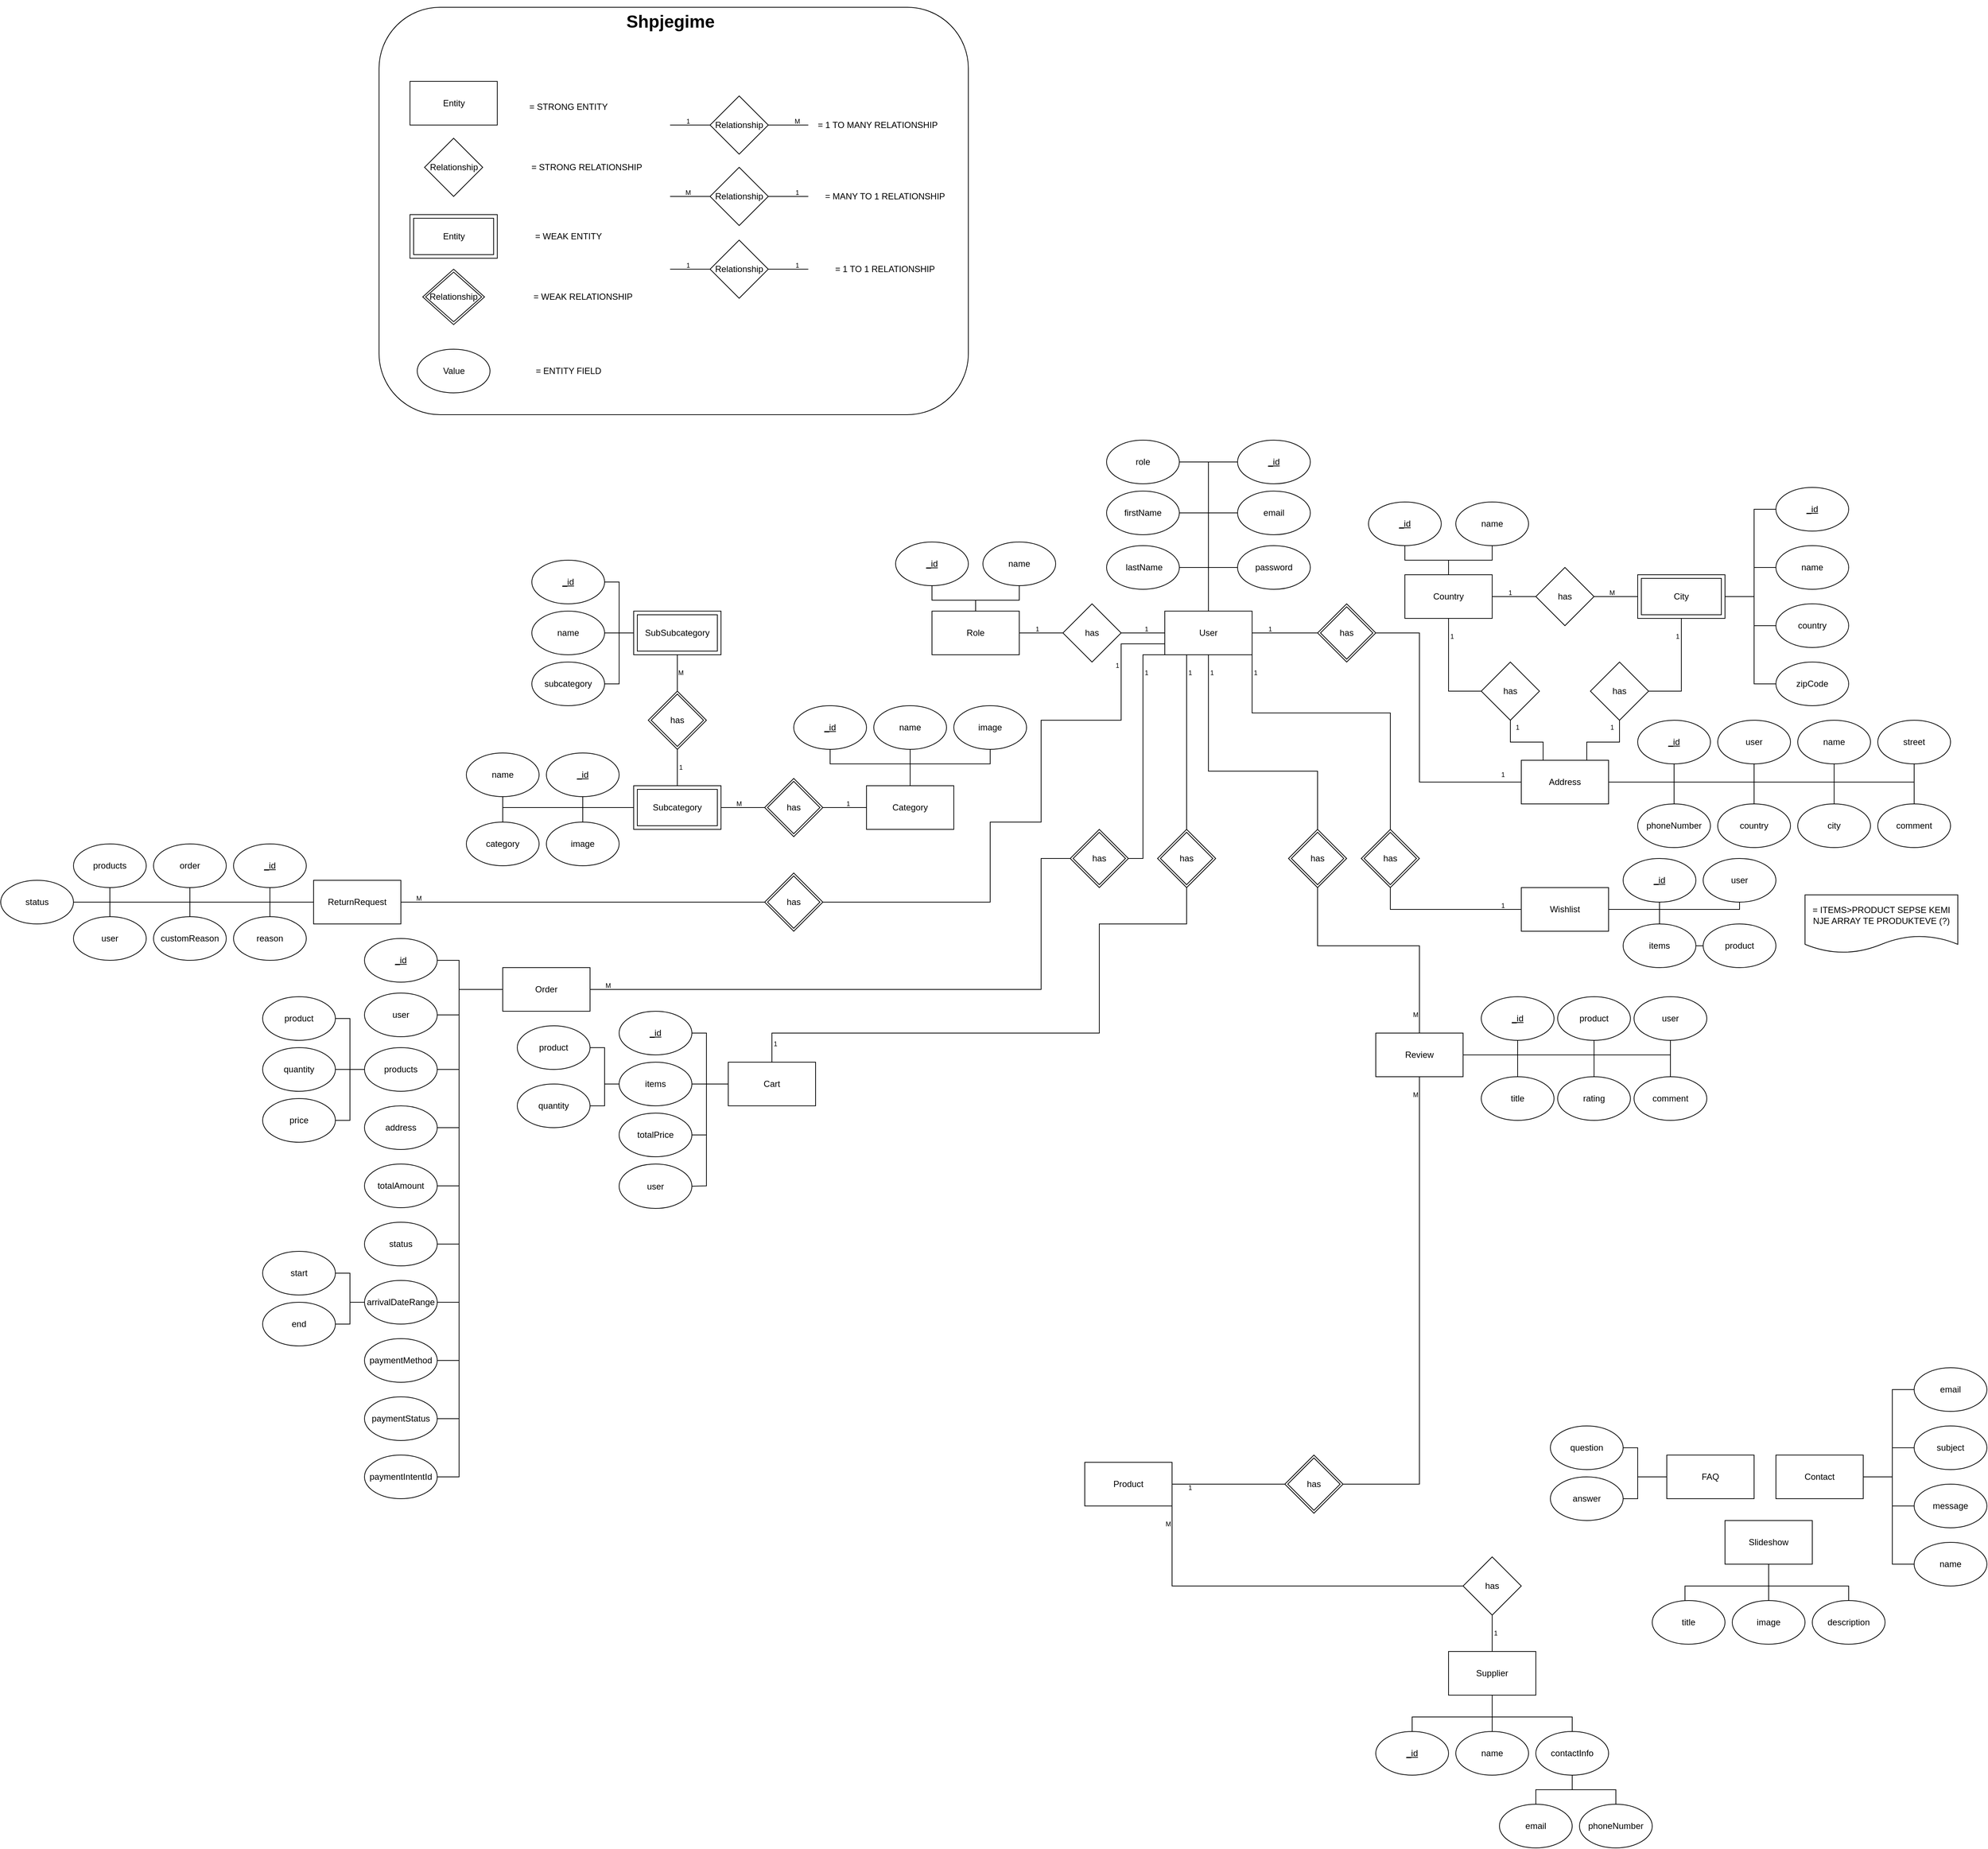 <mxfile pages="2">
    <diagram id="wpOMAu4JesYo4NfQVjRr" name="ERD">
        <mxGraphModel dx="6023" dy="3209" grid="1" gridSize="10" guides="1" tooltips="1" connect="1" arrows="1" fold="1" page="1" pageScale="1" pageWidth="850" pageHeight="1100" background="none" math="0" shadow="0">
            <root>
                <mxCell id="0"/>
                <mxCell id="1" parent="0"/>
                <mxCell id="380" value="" style="rounded=1;whiteSpace=wrap;html=1;fillColor=default;shadow=0;glass=0;" parent="1" vertex="1">
                    <mxGeometry x="-830" y="-650" width="810" height="560" as="geometry"/>
                </mxCell>
                <mxCell id="27" style="edgeStyle=none;html=1;entryX=1;entryY=0.5;entryDx=0;entryDy=0;endArrow=none;endFill=0;rounded=0;" parent="1" source="2" target="21" edge="1">
                    <mxGeometry relative="1" as="geometry">
                        <Array as="points">
                            <mxPoint x="310" y="120"/>
                        </Array>
                    </mxGeometry>
                </mxCell>
                <mxCell id="28" style="edgeStyle=none;html=1;endArrow=none;endFill=0;rounded=0;" parent="1" source="2" target="31" edge="1">
                    <mxGeometry relative="1" as="geometry">
                        <mxPoint x="350" y="45" as="targetPoint"/>
                        <Array as="points">
                            <mxPoint x="310" y="45"/>
                        </Array>
                    </mxGeometry>
                </mxCell>
                <mxCell id="32" style="edgeStyle=none;rounded=0;html=1;entryX=0;entryY=0.5;entryDx=0;entryDy=0;endArrow=none;endFill=0;" parent="1" source="2" target="30" edge="1">
                    <mxGeometry relative="1" as="geometry">
                        <Array as="points">
                            <mxPoint x="310" y="120"/>
                        </Array>
                    </mxGeometry>
                </mxCell>
                <mxCell id="34" style="edgeStyle=none;rounded=0;html=1;entryX=1;entryY=0.5;entryDx=0;entryDy=0;endArrow=none;endFill=0;" parent="1" source="2" target="33" edge="1">
                    <mxGeometry relative="1" as="geometry">
                        <Array as="points">
                            <mxPoint x="310" y="45"/>
                        </Array>
                    </mxGeometry>
                </mxCell>
                <mxCell id="36" style="edgeStyle=none;rounded=0;html=1;entryX=1;entryY=0.5;entryDx=0;entryDy=0;endArrow=none;endFill=0;" parent="1" source="2" target="35" edge="1">
                    <mxGeometry relative="1" as="geometry">
                        <Array as="points">
                            <mxPoint x="310" y="-25"/>
                        </Array>
                    </mxGeometry>
                </mxCell>
                <mxCell id="39" style="edgeStyle=none;rounded=0;html=1;entryX=1;entryY=0.5;entryDx=0;entryDy=0;endArrow=none;endFill=0;" parent="1" source="2" target="38" edge="1">
                    <mxGeometry relative="1" as="geometry"/>
                </mxCell>
                <mxCell id="135" style="edgeStyle=none;html=1;entryX=0;entryY=0.5;entryDx=0;entryDy=0;endArrow=none;endFill=0;rounded=0;" parent="1" source="2" target="134" edge="1">
                    <mxGeometry relative="1" as="geometry">
                        <Array as="points">
                            <mxPoint x="310" y="-25"/>
                        </Array>
                    </mxGeometry>
                </mxCell>
                <mxCell id="243" style="edgeStyle=none;rounded=0;html=1;entryX=0;entryY=0.5;entryDx=0;entryDy=0;endArrow=none;endFill=0;" parent="1" source="2" target="353" edge="1">
                    <mxGeometry relative="1" as="geometry">
                        <Array as="points"/>
                        <mxPoint x="460" y="210" as="targetPoint"/>
                    </mxGeometry>
                </mxCell>
                <mxCell id="253" style="edgeStyle=none;html=1;entryX=0.5;entryY=0;entryDx=0;entryDy=0;rounded=0;endArrow=none;endFill=0;" parent="1" source="2" target="351" edge="1">
                    <mxGeometry relative="1" as="geometry">
                        <Array as="points">
                            <mxPoint x="310" y="400"/>
                            <mxPoint x="460" y="400"/>
                        </Array>
                        <mxPoint x="460" y="480" as="targetPoint"/>
                    </mxGeometry>
                </mxCell>
                <mxCell id="263" style="edgeStyle=none;rounded=0;html=1;endArrow=none;endFill=0;exitX=0;exitY=1;exitDx=0;exitDy=0;entryX=1;entryY=0.5;entryDx=0;entryDy=0;" parent="1" source="2" target="354" edge="1">
                    <mxGeometry relative="1" as="geometry">
                        <Array as="points">
                            <mxPoint x="220" y="240"/>
                            <mxPoint x="220" y="400"/>
                            <mxPoint x="220" y="520"/>
                        </Array>
                        <mxPoint x="200" y="520" as="targetPoint"/>
                    </mxGeometry>
                </mxCell>
                <mxCell id="284" style="edgeStyle=none;rounded=0;html=1;entryX=1;entryY=0.5;entryDx=0;entryDy=0;endArrow=none;endFill=0;exitX=0;exitY=0.75;exitDx=0;exitDy=0;" parent="1" source="2" target="355" edge="1">
                    <mxGeometry relative="1" as="geometry">
                        <Array as="points">
                            <mxPoint x="190" y="225"/>
                            <mxPoint x="190" y="330"/>
                            <mxPoint x="80" y="330"/>
                            <mxPoint x="80" y="470"/>
                            <mxPoint x="10" y="470"/>
                            <mxPoint x="10" y="580"/>
                        </Array>
                        <mxPoint x="-220" y="580" as="targetPoint"/>
                    </mxGeometry>
                </mxCell>
                <mxCell id="288" style="edgeStyle=none;rounded=0;html=1;endArrow=none;endFill=0;exitX=1;exitY=1;exitDx=0;exitDy=0;entryX=0.5;entryY=0;entryDx=0;entryDy=0;" parent="1" source="2" target="352" edge="1">
                    <mxGeometry relative="1" as="geometry">
                        <mxPoint x="540" y="410" as="targetPoint"/>
                        <Array as="points">
                            <mxPoint x="370" y="320"/>
                            <mxPoint x="560" y="320"/>
                        </Array>
                    </mxGeometry>
                </mxCell>
                <mxCell id="296" style="edgeStyle=none;rounded=0;html=1;entryX=0.5;entryY=0;entryDx=0;entryDy=0;endArrow=none;endFill=0;exitX=0.25;exitY=1;exitDx=0;exitDy=0;" parent="1" source="2" target="OJAlThDZhe-HXax7vr78-350" edge="1">
                    <mxGeometry relative="1" as="geometry">
                        <mxPoint x="280" y="440" as="targetPoint"/>
                    </mxGeometry>
                </mxCell>
                <mxCell id="2" value="User" style="rounded=0;whiteSpace=wrap;html=1;" parent="1" vertex="1">
                    <mxGeometry x="250" y="180" width="120" height="60" as="geometry"/>
                </mxCell>
                <mxCell id="258" style="edgeStyle=none;rounded=0;html=1;endArrow=none;endFill=0;entryX=0;entryY=0.5;entryDx=0;entryDy=0;" parent="1" source="3" target="356" edge="1">
                    <mxGeometry relative="1" as="geometry">
                        <mxPoint x="420" y="1390" as="targetPoint"/>
                        <Array as="points"/>
                    </mxGeometry>
                </mxCell>
                <mxCell id="3" value="Product" style="rounded=0;whiteSpace=wrap;html=1;" parent="1" vertex="1">
                    <mxGeometry x="140" y="1350" width="120" height="60" as="geometry"/>
                </mxCell>
                <mxCell id="174" style="edgeStyle=none;rounded=0;html=1;entryX=0.5;entryY=1;entryDx=0;entryDy=0;endArrow=none;endFill=0;" parent="1" source="4" target="172" edge="1">
                    <mxGeometry relative="1" as="geometry">
                        <Array as="points">
                            <mxPoint x="-100" y="390"/>
                        </Array>
                    </mxGeometry>
                </mxCell>
                <mxCell id="175" style="edgeStyle=none;rounded=0;html=1;entryX=0.5;entryY=1;entryDx=0;entryDy=0;endArrow=none;endFill=0;" parent="1" source="4" target="171" edge="1">
                    <mxGeometry relative="1" as="geometry">
                        <Array as="points">
                            <mxPoint x="-100" y="390"/>
                            <mxPoint x="-210" y="390"/>
                        </Array>
                    </mxGeometry>
                </mxCell>
                <mxCell id="176" style="edgeStyle=none;rounded=0;html=1;entryX=0.5;entryY=1;entryDx=0;entryDy=0;endArrow=none;endFill=0;" parent="1" source="4" target="173" edge="1">
                    <mxGeometry relative="1" as="geometry">
                        <Array as="points">
                            <mxPoint x="-100" y="390"/>
                            <mxPoint x="10" y="390"/>
                        </Array>
                    </mxGeometry>
                </mxCell>
                <mxCell id="4" value="Category" style="rounded=0;whiteSpace=wrap;html=1;" parent="1" vertex="1">
                    <mxGeometry x="-160" y="420" width="120" height="60" as="geometry"/>
                </mxCell>
                <mxCell id="248" style="edgeStyle=none;rounded=0;html=1;entryX=0.5;entryY=1;entryDx=0;entryDy=0;endArrow=none;endFill=0;exitX=0;exitY=0.5;exitDx=0;exitDy=0;" parent="1" source="383" target="163" edge="1">
                    <mxGeometry relative="1" as="geometry">
                        <Array as="points">
                            <mxPoint x="-550" y="450"/>
                        </Array>
                        <mxPoint x="-480" y="450.0" as="sourcePoint"/>
                    </mxGeometry>
                </mxCell>
                <mxCell id="249" style="edgeStyle=none;rounded=0;html=1;entryX=0.5;entryY=0;entryDx=0;entryDy=0;endArrow=none;endFill=0;exitX=0;exitY=0.5;exitDx=0;exitDy=0;" parent="1" source="383" target="165" edge="1">
                    <mxGeometry relative="1" as="geometry">
                        <Array as="points">
                            <mxPoint x="-550" y="450"/>
                        </Array>
                        <mxPoint x="-480" y="450.0" as="sourcePoint"/>
                    </mxGeometry>
                </mxCell>
                <mxCell id="250" style="edgeStyle=none;rounded=0;html=1;entryX=0.5;entryY=1;entryDx=0;entryDy=0;endArrow=none;endFill=0;exitX=0;exitY=0.5;exitDx=0;exitDy=0;" parent="1" source="383" target="164" edge="1">
                    <mxGeometry relative="1" as="geometry">
                        <Array as="points">
                            <mxPoint x="-660" y="450"/>
                        </Array>
                        <mxPoint x="-480" y="450.0" as="sourcePoint"/>
                    </mxGeometry>
                </mxCell>
                <mxCell id="251" style="edgeStyle=none;rounded=0;html=1;entryX=0.5;entryY=0;entryDx=0;entryDy=0;endArrow=none;endFill=0;exitX=0;exitY=0.5;exitDx=0;exitDy=0;" parent="1" source="383" target="166" edge="1">
                    <mxGeometry relative="1" as="geometry">
                        <Array as="points">
                            <mxPoint x="-660" y="450"/>
                        </Array>
                        <mxPoint x="-480" y="450.0" as="sourcePoint"/>
                    </mxGeometry>
                </mxCell>
                <mxCell id="160" style="edgeStyle=none;rounded=0;html=1;entryX=1;entryY=0.5;entryDx=0;entryDy=0;endArrow=none;endFill=0;exitX=0;exitY=0.5;exitDx=0;exitDy=0;" parent="1" source="385" target="159" edge="1">
                    <mxGeometry relative="1" as="geometry">
                        <Array as="points">
                            <mxPoint x="-500" y="210"/>
                            <mxPoint x="-500" y="140"/>
                        </Array>
                        <mxPoint x="-480" y="210" as="sourcePoint"/>
                    </mxGeometry>
                </mxCell>
                <mxCell id="161" style="edgeStyle=none;rounded=0;html=1;entryX=1;entryY=0.5;entryDx=0;entryDy=0;endArrow=none;endFill=0;exitX=0;exitY=0.5;exitDx=0;exitDy=0;" parent="1" source="385" target="157" edge="1">
                    <mxGeometry relative="1" as="geometry">
                        <mxPoint x="-480" y="210" as="sourcePoint"/>
                    </mxGeometry>
                </mxCell>
                <mxCell id="162" style="edgeStyle=none;rounded=0;html=1;entryX=1;entryY=0.5;entryDx=0;entryDy=0;endArrow=none;endFill=0;exitX=0;exitY=0.5;exitDx=0;exitDy=0;" parent="1" source="385" target="158" edge="1">
                    <mxGeometry relative="1" as="geometry">
                        <Array as="points">
                            <mxPoint x="-500" y="210"/>
                            <mxPoint x="-500" y="280"/>
                        </Array>
                        <mxPoint x="-480" y="210" as="sourcePoint"/>
                    </mxGeometry>
                </mxCell>
                <mxCell id="326" style="edgeStyle=none;html=1;entryX=1;entryY=0.5;entryDx=0;entryDy=0;rounded=0;endArrow=none;endFill=0;" parent="1" source="7" target="311" edge="1">
                    <mxGeometry relative="1" as="geometry">
                        <Array as="points">
                            <mxPoint x="-720" y="700"/>
                            <mxPoint x="-720" y="660"/>
                        </Array>
                    </mxGeometry>
                </mxCell>
                <mxCell id="327" style="edgeStyle=none;rounded=0;html=1;entryX=1;entryY=0.5;entryDx=0;entryDy=0;endArrow=none;endFill=0;" parent="1" source="7" target="312" edge="1">
                    <mxGeometry relative="1" as="geometry">
                        <Array as="points">
                            <mxPoint x="-720" y="700"/>
                            <mxPoint x="-720" y="735"/>
                        </Array>
                    </mxGeometry>
                </mxCell>
                <mxCell id="328" style="edgeStyle=none;rounded=0;html=1;entryX=1;entryY=0.5;entryDx=0;entryDy=0;endArrow=none;endFill=0;" parent="1" source="7" target="313" edge="1">
                    <mxGeometry relative="1" as="geometry">
                        <Array as="points">
                            <mxPoint x="-720" y="700"/>
                            <mxPoint x="-720" y="810"/>
                        </Array>
                    </mxGeometry>
                </mxCell>
                <mxCell id="329" style="edgeStyle=none;rounded=0;html=1;entryX=1;entryY=0.5;entryDx=0;entryDy=0;endArrow=none;endFill=0;exitX=0;exitY=0.5;exitDx=0;exitDy=0;" parent="1" source="7" target="321" edge="1">
                    <mxGeometry relative="1" as="geometry">
                        <Array as="points">
                            <mxPoint x="-720" y="700"/>
                            <mxPoint x="-720" y="1050"/>
                        </Array>
                    </mxGeometry>
                </mxCell>
                <mxCell id="331" style="edgeStyle=none;rounded=0;html=1;entryX=1;entryY=0.5;entryDx=0;entryDy=0;endArrow=none;endFill=0;exitX=0;exitY=0.5;exitDx=0;exitDy=0;" parent="1" source="7" target="317" edge="1">
                    <mxGeometry relative="1" as="geometry">
                        <Array as="points">
                            <mxPoint x="-720" y="700"/>
                            <mxPoint x="-720" y="890"/>
                        </Array>
                    </mxGeometry>
                </mxCell>
                <mxCell id="332" style="edgeStyle=none;rounded=0;html=1;entryX=1;entryY=0.5;entryDx=0;entryDy=0;endArrow=none;endFill=0;exitX=0;exitY=0.5;exitDx=0;exitDy=0;" parent="1" source="7" target="318" edge="1">
                    <mxGeometry relative="1" as="geometry">
                        <Array as="points">
                            <mxPoint x="-720" y="700"/>
                            <mxPoint x="-720" y="970"/>
                        </Array>
                    </mxGeometry>
                </mxCell>
                <mxCell id="333" style="edgeStyle=none;rounded=0;html=1;entryX=1;entryY=0.5;entryDx=0;entryDy=0;endArrow=none;endFill=0;" parent="1" source="7" target="320" edge="1">
                    <mxGeometry relative="1" as="geometry">
                        <Array as="points">
                            <mxPoint x="-720" y="700"/>
                            <mxPoint x="-720" y="1130"/>
                        </Array>
                    </mxGeometry>
                </mxCell>
                <mxCell id="348" style="edgeStyle=none;rounded=0;html=1;entryX=1;entryY=0.5;entryDx=0;entryDy=0;endArrow=none;endFill=0;" parent="1" source="7" target="345" edge="1">
                    <mxGeometry relative="1" as="geometry">
                        <Array as="points">
                            <mxPoint x="-720" y="700"/>
                            <mxPoint x="-720" y="1210"/>
                        </Array>
                    </mxGeometry>
                </mxCell>
                <mxCell id="349" style="edgeStyle=none;rounded=0;html=1;entryX=1;entryY=0.5;entryDx=0;entryDy=0;endArrow=none;endFill=0;" parent="1" source="7" target="346" edge="1">
                    <mxGeometry relative="1" as="geometry">
                        <Array as="points">
                            <mxPoint x="-720" y="700"/>
                            <mxPoint x="-720" y="1290"/>
                        </Array>
                    </mxGeometry>
                </mxCell>
                <mxCell id="350" style="edgeStyle=none;rounded=0;html=1;entryX=1;entryY=0.5;entryDx=0;entryDy=0;endArrow=none;endFill=0;" parent="1" source="7" target="347" edge="1">
                    <mxGeometry relative="1" as="geometry">
                        <Array as="points">
                            <mxPoint x="-720" y="700"/>
                            <mxPoint x="-720" y="1370"/>
                        </Array>
                    </mxGeometry>
                </mxCell>
                <mxCell id="7" value="Order" style="rounded=0;whiteSpace=wrap;html=1;" parent="1" vertex="1">
                    <mxGeometry x="-660" y="670" width="120" height="60" as="geometry"/>
                </mxCell>
                <mxCell id="285" style="edgeStyle=none;rounded=0;html=1;entryX=0;entryY=0.5;entryDx=0;entryDy=0;endArrow=none;endFill=0;exitX=1;exitY=0.5;exitDx=0;exitDy=0;" parent="1" source="8" target="355" edge="1">
                    <mxGeometry relative="1" as="geometry">
                        <Array as="points"/>
                        <mxPoint x="-300" y="580" as="targetPoint"/>
                    </mxGeometry>
                </mxCell>
                <mxCell id="371" style="edgeStyle=none;html=1;entryX=0.5;entryY=1;entryDx=0;entryDy=0;rounded=0;endArrow=none;endFill=0;" parent="1" source="8" target="364" edge="1">
                    <mxGeometry relative="1" as="geometry">
                        <Array as="points">
                            <mxPoint x="-980" y="580"/>
                        </Array>
                    </mxGeometry>
                </mxCell>
                <mxCell id="372" style="edgeStyle=none;rounded=0;html=1;entryX=0.5;entryY=0;entryDx=0;entryDy=0;endArrow=none;endFill=0;" parent="1" source="8" target="368" edge="1">
                    <mxGeometry relative="1" as="geometry">
                        <Array as="points">
                            <mxPoint x="-980" y="580"/>
                        </Array>
                    </mxGeometry>
                </mxCell>
                <mxCell id="373" style="edgeStyle=none;rounded=0;html=1;entryX=0.5;entryY=1;entryDx=0;entryDy=0;endArrow=none;endFill=0;" parent="1" source="8" target="365" edge="1">
                    <mxGeometry relative="1" as="geometry">
                        <Array as="points">
                            <mxPoint x="-1090" y="580"/>
                        </Array>
                    </mxGeometry>
                </mxCell>
                <mxCell id="374" style="edgeStyle=none;rounded=0;html=1;entryX=0.5;entryY=0;entryDx=0;entryDy=0;endArrow=none;endFill=0;" parent="1" source="8" target="369" edge="1">
                    <mxGeometry relative="1" as="geometry">
                        <Array as="points">
                            <mxPoint x="-1090" y="580"/>
                        </Array>
                    </mxGeometry>
                </mxCell>
                <mxCell id="375" style="edgeStyle=none;rounded=0;html=1;entryX=0.5;entryY=1;entryDx=0;entryDy=0;endArrow=none;endFill=0;" parent="1" source="8" target="366" edge="1">
                    <mxGeometry relative="1" as="geometry">
                        <Array as="points">
                            <mxPoint x="-1200" y="580"/>
                        </Array>
                    </mxGeometry>
                </mxCell>
                <mxCell id="376" style="edgeStyle=none;rounded=0;html=1;entryX=0.5;entryY=0;entryDx=0;entryDy=0;endArrow=none;endFill=0;" parent="1" source="8" target="367" edge="1">
                    <mxGeometry relative="1" as="geometry">
                        <Array as="points">
                            <mxPoint x="-1200" y="580"/>
                        </Array>
                    </mxGeometry>
                </mxCell>
                <mxCell id="377" style="edgeStyle=none;rounded=0;html=1;entryX=1;entryY=0.5;entryDx=0;entryDy=0;endArrow=none;endFill=0;" parent="1" source="8" target="370" edge="1">
                    <mxGeometry relative="1" as="geometry"/>
                </mxCell>
                <mxCell id="8" value="ReturnRequest" style="rounded=0;whiteSpace=wrap;html=1;" parent="1" vertex="1">
                    <mxGeometry x="-920" y="550" width="120" height="60" as="geometry"/>
                </mxCell>
                <mxCell id="397" style="edgeStyle=none;rounded=0;html=1;entryX=1;entryY=0.5;entryDx=0;entryDy=0;endArrow=none;endFill=0;exitX=0;exitY=0.5;exitDx=0;exitDy=0;" parent="1" source="9" target="392" edge="1">
                    <mxGeometry relative="1" as="geometry">
                        <Array as="points">
                            <mxPoint x="-380" y="830"/>
                            <mxPoint x="-380" y="760"/>
                        </Array>
                    </mxGeometry>
                </mxCell>
                <mxCell id="399" style="edgeStyle=none;rounded=0;html=1;entryX=1;entryY=0.5;entryDx=0;entryDy=0;endArrow=none;endFill=0;" parent="1" source="9" target="393" edge="1">
                    <mxGeometry relative="1" as="geometry"/>
                </mxCell>
                <mxCell id="401" style="edgeStyle=none;rounded=0;html=1;entryX=1;entryY=0.5;entryDx=0;entryDy=0;endArrow=none;endFill=0;" parent="1" source="9" target="398" edge="1">
                    <mxGeometry relative="1" as="geometry">
                        <Array as="points">
                            <mxPoint x="-380" y="830"/>
                            <mxPoint x="-380" y="970"/>
                        </Array>
                    </mxGeometry>
                </mxCell>
                <mxCell id="403" style="edgeStyle=none;rounded=0;html=1;entryX=1;entryY=0.5;entryDx=0;entryDy=0;endArrow=none;endFill=0;" parent="1" source="9" target="396" edge="1">
                    <mxGeometry relative="1" as="geometry">
                        <Array as="points">
                            <mxPoint x="-380" y="830"/>
                            <mxPoint x="-380" y="900"/>
                        </Array>
                    </mxGeometry>
                </mxCell>
                <mxCell id="9" value="Cart" style="rounded=0;whiteSpace=wrap;html=1;" parent="1" vertex="1">
                    <mxGeometry x="-350" y="800" width="120" height="60" as="geometry"/>
                </mxCell>
                <mxCell id="305" style="edgeStyle=none;rounded=0;html=1;entryX=0.5;entryY=1;entryDx=0;entryDy=0;endArrow=none;endFill=0;" parent="1" source="10" target="291" edge="1">
                    <mxGeometry relative="1" as="geometry">
                        <Array as="points">
                            <mxPoint x="930" y="590"/>
                        </Array>
                    </mxGeometry>
                </mxCell>
                <mxCell id="306" style="edgeStyle=none;rounded=0;html=1;entryX=0.5;entryY=0;entryDx=0;entryDy=0;endArrow=none;endFill=0;" parent="1" source="10" target="292" edge="1">
                    <mxGeometry relative="1" as="geometry">
                        <Array as="points">
                            <mxPoint x="930" y="590"/>
                        </Array>
                    </mxGeometry>
                </mxCell>
                <mxCell id="307" style="edgeStyle=none;rounded=0;html=1;entryX=0.5;entryY=1;entryDx=0;entryDy=0;endArrow=none;endFill=0;" parent="1" source="10" target="293" edge="1">
                    <mxGeometry relative="1" as="geometry">
                        <Array as="points">
                            <mxPoint x="1040" y="590"/>
                        </Array>
                    </mxGeometry>
                </mxCell>
                <mxCell id="10" value="Wishlist" style="rounded=0;whiteSpace=wrap;html=1;" parent="1" vertex="1">
                    <mxGeometry x="740" y="560" width="120" height="60" as="geometry"/>
                </mxCell>
                <mxCell id="141" style="edgeStyle=none;rounded=0;html=1;entryX=0;entryY=0.5;entryDx=0;entryDy=0;endArrow=none;endFill=0;exitX=1;exitY=0.5;exitDx=0;exitDy=0;" parent="1" source="391" target="139" edge="1">
                    <mxGeometry relative="1" as="geometry">
                        <Array as="points">
                            <mxPoint x="1060" y="160"/>
                            <mxPoint x="1060" y="40"/>
                        </Array>
                        <mxPoint x="1020.0" y="160.0" as="sourcePoint"/>
                    </mxGeometry>
                </mxCell>
                <mxCell id="142" style="edgeStyle=none;rounded=0;html=1;entryX=0;entryY=0.5;entryDx=0;entryDy=0;endArrow=none;endFill=0;exitX=1;exitY=0.5;exitDx=0;exitDy=0;" parent="1" source="391" target="140" edge="1">
                    <mxGeometry relative="1" as="geometry">
                        <Array as="points">
                            <mxPoint x="1060" y="160"/>
                            <mxPoint x="1060" y="200"/>
                        </Array>
                        <mxPoint x="1020.0" y="160.0" as="sourcePoint"/>
                    </mxGeometry>
                </mxCell>
                <mxCell id="145" style="edgeStyle=none;rounded=0;html=1;entryX=0;entryY=0.5;entryDx=0;entryDy=0;endArrow=none;endFill=0;exitX=1;exitY=0.5;exitDx=0;exitDy=0;" parent="1" source="391" target="143" edge="1">
                    <mxGeometry relative="1" as="geometry">
                        <Array as="points">
                            <mxPoint x="1060" y="160"/>
                            <mxPoint x="1060" y="120"/>
                        </Array>
                        <mxPoint x="1020.0" y="160.0" as="sourcePoint"/>
                    </mxGeometry>
                </mxCell>
                <mxCell id="146" style="edgeStyle=none;rounded=0;html=1;endArrow=none;endFill=0;exitX=1;exitY=0.5;exitDx=0;exitDy=0;entryX=0;entryY=0.5;entryDx=0;entryDy=0;" parent="1" source="391" target="144" edge="1">
                    <mxGeometry relative="1" as="geometry">
                        <mxPoint x="1100" y="310" as="targetPoint"/>
                        <Array as="points">
                            <mxPoint x="1060" y="160"/>
                            <mxPoint x="1060" y="280"/>
                        </Array>
                        <mxPoint x="1020.0" y="160.0" as="sourcePoint"/>
                    </mxGeometry>
                </mxCell>
                <mxCell id="53" style="edgeStyle=none;rounded=0;html=1;entryX=0.5;entryY=1;entryDx=0;entryDy=0;fontSize=9;endArrow=none;endFill=0;" parent="1" source="12" target="52" edge="1">
                    <mxGeometry relative="1" as="geometry">
                        <Array as="points">
                            <mxPoint x="640" y="110"/>
                            <mxPoint x="580" y="110"/>
                        </Array>
                    </mxGeometry>
                </mxCell>
                <mxCell id="57" style="edgeStyle=none;rounded=0;html=1;entryX=0;entryY=0.5;entryDx=0;entryDy=0;fontSize=9;endArrow=none;endFill=0;exitX=1;exitY=0.5;exitDx=0;exitDy=0;" parent="1" source="12" target="56" edge="1">
                    <mxGeometry relative="1" as="geometry"/>
                </mxCell>
                <mxCell id="137" style="edgeStyle=none;rounded=0;html=1;entryX=0.5;entryY=1;entryDx=0;entryDy=0;endArrow=none;endFill=0;" parent="1" source="12" target="136" edge="1">
                    <mxGeometry relative="1" as="geometry">
                        <Array as="points">
                            <mxPoint x="640" y="110"/>
                            <mxPoint x="700" y="110"/>
                        </Array>
                    </mxGeometry>
                </mxCell>
                <mxCell id="12" value="Country" style="rounded=0;whiteSpace=wrap;html=1;" parent="1" vertex="1">
                    <mxGeometry x="580" y="130" width="120" height="60" as="geometry"/>
                </mxCell>
                <mxCell id="51" style="edgeStyle=none;rounded=0;html=1;entryX=1;entryY=0.5;entryDx=0;entryDy=0;fontSize=9;endArrow=none;endFill=0;exitX=0;exitY=0.5;exitDx=0;exitDy=0;" parent="1" source="13" target="50" edge="1">
                    <mxGeometry relative="1" as="geometry">
                        <Array as="points">
                            <mxPoint x="900" y="1370"/>
                            <mxPoint x="900" y="1400"/>
                        </Array>
                    </mxGeometry>
                </mxCell>
                <mxCell id="79" style="edgeStyle=none;rounded=0;html=1;entryX=1;entryY=0.5;entryDx=0;entryDy=0;fontSize=9;endArrow=none;endFill=0;exitX=0;exitY=0.5;exitDx=0;exitDy=0;" parent="1" source="13" target="48" edge="1">
                    <mxGeometry relative="1" as="geometry">
                        <Array as="points">
                            <mxPoint x="900" y="1370"/>
                            <mxPoint x="900" y="1340"/>
                            <mxPoint x="900" y="1330"/>
                        </Array>
                    </mxGeometry>
                </mxCell>
                <mxCell id="13" value="FAQ" style="rounded=0;whiteSpace=wrap;html=1;" parent="1" vertex="1">
                    <mxGeometry x="940" y="1340" width="120" height="60" as="geometry"/>
                </mxCell>
                <mxCell id="274" style="edgeStyle=none;rounded=0;html=1;entryX=0.5;entryY=1;entryDx=0;entryDy=0;endArrow=none;endFill=0;exitX=1;exitY=0.5;exitDx=0;exitDy=0;" parent="1" source="14" target="268" edge="1">
                    <mxGeometry relative="1" as="geometry">
                        <Array as="points">
                            <mxPoint x="735" y="790"/>
                        </Array>
                    </mxGeometry>
                </mxCell>
                <mxCell id="275" style="edgeStyle=none;rounded=0;html=1;entryX=0.5;entryY=1;entryDx=0;entryDy=0;endArrow=none;endFill=0;" parent="1" source="14" target="270" edge="1">
                    <mxGeometry relative="1" as="geometry">
                        <Array as="points">
                            <mxPoint x="840" y="790"/>
                        </Array>
                    </mxGeometry>
                </mxCell>
                <mxCell id="276" style="edgeStyle=none;rounded=0;html=1;entryX=0.5;entryY=0;entryDx=0;entryDy=0;endArrow=none;endFill=0;" parent="1" source="14" target="269" edge="1">
                    <mxGeometry relative="1" as="geometry">
                        <Array as="points">
                            <mxPoint x="735" y="790"/>
                        </Array>
                    </mxGeometry>
                </mxCell>
                <mxCell id="277" style="edgeStyle=none;rounded=0;html=1;entryX=0.5;entryY=0;entryDx=0;entryDy=0;endArrow=none;endFill=0;" parent="1" source="14" target="271" edge="1">
                    <mxGeometry relative="1" as="geometry">
                        <Array as="points">
                            <mxPoint x="840" y="790"/>
                        </Array>
                    </mxGeometry>
                </mxCell>
                <mxCell id="278" style="edgeStyle=none;rounded=0;html=1;entryX=0.5;entryY=1;entryDx=0;entryDy=0;endArrow=none;endFill=0;" parent="1" source="14" target="272" edge="1">
                    <mxGeometry relative="1" as="geometry">
                        <Array as="points">
                            <mxPoint x="945" y="790"/>
                        </Array>
                    </mxGeometry>
                </mxCell>
                <mxCell id="280" style="edgeStyle=none;rounded=0;html=1;entryX=0.5;entryY=0;entryDx=0;entryDy=0;endArrow=none;endFill=0;" parent="1" source="14" target="279" edge="1">
                    <mxGeometry relative="1" as="geometry">
                        <Array as="points">
                            <mxPoint x="945" y="790"/>
                        </Array>
                    </mxGeometry>
                </mxCell>
                <mxCell id="14" value="Review" style="rounded=0;whiteSpace=wrap;html=1;" parent="1" vertex="1">
                    <mxGeometry x="540" y="760" width="120" height="60" as="geometry"/>
                </mxCell>
                <mxCell id="40" style="edgeStyle=none;rounded=0;html=1;entryX=0;entryY=0.5;entryDx=0;entryDy=0;endArrow=none;endFill=0;" parent="1" source="15" target="38" edge="1">
                    <mxGeometry relative="1" as="geometry"/>
                </mxCell>
                <mxCell id="46" style="edgeStyle=none;rounded=0;html=1;fontSize=9;endArrow=none;endFill=0;entryX=0.5;entryY=1;entryDx=0;entryDy=0;" parent="1" source="15" target="45" edge="1">
                    <mxGeometry relative="1" as="geometry">
                        <mxPoint x="-10" y="145" as="targetPoint"/>
                        <Array as="points">
                            <mxPoint x="-10" y="165"/>
                            <mxPoint x="-70" y="165"/>
                        </Array>
                    </mxGeometry>
                </mxCell>
                <mxCell id="155" style="edgeStyle=none;rounded=0;html=1;entryX=0.5;entryY=1;entryDx=0;entryDy=0;endArrow=none;endFill=0;" parent="1" source="15" target="153" edge="1">
                    <mxGeometry relative="1" as="geometry">
                        <Array as="points">
                            <mxPoint x="-10" y="165"/>
                            <mxPoint x="50" y="165"/>
                        </Array>
                    </mxGeometry>
                </mxCell>
                <mxCell id="15" value="Role" style="rounded=0;whiteSpace=wrap;html=1;" parent="1" vertex="1">
                    <mxGeometry x="-70" y="180" width="120" height="60" as="geometry"/>
                </mxCell>
                <mxCell id="184" style="edgeStyle=none;rounded=0;html=1;entryX=0.5;entryY=0;entryDx=0;entryDy=0;endArrow=none;endFill=0;" parent="1" source="16" target="179" edge="1">
                    <mxGeometry relative="1" as="geometry">
                        <Array as="points">
                            <mxPoint x="700" y="1700"/>
                            <mxPoint x="590" y="1700"/>
                        </Array>
                    </mxGeometry>
                </mxCell>
                <mxCell id="185" style="edgeStyle=none;rounded=0;html=1;entryX=0.5;entryY=0;entryDx=0;entryDy=0;endArrow=none;endFill=0;" parent="1" source="16" target="180" edge="1">
                    <mxGeometry relative="1" as="geometry"/>
                </mxCell>
                <mxCell id="186" style="edgeStyle=none;rounded=0;html=1;entryX=0.5;entryY=0;entryDx=0;entryDy=0;endArrow=none;endFill=0;" parent="1" source="16" target="181" edge="1">
                    <mxGeometry relative="1" as="geometry">
                        <Array as="points">
                            <mxPoint x="700" y="1700"/>
                            <mxPoint x="810" y="1700"/>
                        </Array>
                    </mxGeometry>
                </mxCell>
                <mxCell id="16" value="Supplier" style="rounded=0;whiteSpace=wrap;html=1;" parent="1" vertex="1">
                    <mxGeometry x="640" y="1610" width="120" height="60" as="geometry"/>
                </mxCell>
                <mxCell id="216" style="edgeStyle=none;rounded=0;html=1;entryX=0.5;entryY=1;entryDx=0;entryDy=0;endArrow=none;endFill=0;" parent="1" source="17" target="199" edge="1">
                    <mxGeometry relative="1" as="geometry">
                        <Array as="points">
                            <mxPoint x="950" y="415"/>
                        </Array>
                    </mxGeometry>
                </mxCell>
                <mxCell id="217" style="edgeStyle=none;rounded=0;html=1;entryX=0.5;entryY=0;entryDx=0;entryDy=0;endArrow=none;endFill=0;" parent="1" source="17" target="204" edge="1">
                    <mxGeometry relative="1" as="geometry">
                        <Array as="points">
                            <mxPoint x="950" y="415"/>
                        </Array>
                    </mxGeometry>
                </mxCell>
                <mxCell id="218" style="edgeStyle=none;rounded=0;html=1;entryX=0.5;entryY=1;entryDx=0;entryDy=0;endArrow=none;endFill=0;" parent="1" source="17" target="200" edge="1">
                    <mxGeometry relative="1" as="geometry">
                        <Array as="points">
                            <mxPoint x="1060" y="415"/>
                        </Array>
                    </mxGeometry>
                </mxCell>
                <mxCell id="219" style="edgeStyle=none;rounded=0;html=1;entryX=0.5;entryY=0;entryDx=0;entryDy=0;endArrow=none;endFill=0;" parent="1" source="17" target="206" edge="1">
                    <mxGeometry relative="1" as="geometry">
                        <Array as="points">
                            <mxPoint x="1060" y="415"/>
                        </Array>
                    </mxGeometry>
                </mxCell>
                <mxCell id="220" style="edgeStyle=none;rounded=0;html=1;entryX=0.5;entryY=1;entryDx=0;entryDy=0;endArrow=none;endFill=0;" parent="1" source="17" target="201" edge="1">
                    <mxGeometry relative="1" as="geometry">
                        <Array as="points">
                            <mxPoint x="1170" y="415"/>
                        </Array>
                    </mxGeometry>
                </mxCell>
                <mxCell id="221" style="edgeStyle=none;rounded=0;html=1;entryX=0.5;entryY=0;entryDx=0;entryDy=0;endArrow=none;endFill=0;" parent="1" source="17" target="205" edge="1">
                    <mxGeometry relative="1" as="geometry">
                        <Array as="points">
                            <mxPoint x="1170" y="415"/>
                        </Array>
                    </mxGeometry>
                </mxCell>
                <mxCell id="222" style="edgeStyle=none;rounded=0;html=1;entryX=0.5;entryY=1;entryDx=0;entryDy=0;endArrow=none;endFill=0;" parent="1" source="17" target="202" edge="1">
                    <mxGeometry relative="1" as="geometry">
                        <Array as="points">
                            <mxPoint x="1280" y="415"/>
                        </Array>
                    </mxGeometry>
                </mxCell>
                <mxCell id="223" style="edgeStyle=none;rounded=0;html=1;entryX=0.5;entryY=0;entryDx=0;entryDy=0;endArrow=none;endFill=0;" parent="1" source="17" target="207" edge="1">
                    <mxGeometry relative="1" as="geometry">
                        <Array as="points">
                            <mxPoint x="1280" y="415"/>
                        </Array>
                    </mxGeometry>
                </mxCell>
                <mxCell id="225" style="edgeStyle=none;rounded=0;html=1;entryX=0.5;entryY=1;entryDx=0;entryDy=0;endArrow=none;endFill=0;exitX=0.25;exitY=0;exitDx=0;exitDy=0;" parent="1" source="17" target="224" edge="1">
                    <mxGeometry relative="1" as="geometry">
                        <Array as="points">
                            <mxPoint x="770" y="360"/>
                            <mxPoint x="725" y="360"/>
                        </Array>
                    </mxGeometry>
                </mxCell>
                <mxCell id="238" style="edgeStyle=none;rounded=0;html=1;entryX=0.5;entryY=1;entryDx=0;entryDy=0;endArrow=none;endFill=0;exitX=0.75;exitY=0;exitDx=0;exitDy=0;" parent="1" source="17" target="236" edge="1">
                    <mxGeometry relative="1" as="geometry">
                        <Array as="points">
                            <mxPoint x="830" y="360"/>
                            <mxPoint x="875" y="360"/>
                        </Array>
                    </mxGeometry>
                </mxCell>
                <mxCell id="244" style="edgeStyle=none;rounded=0;html=1;entryX=1;entryY=0.5;entryDx=0;entryDy=0;endArrow=none;endFill=0;" parent="1" source="17" target="353" edge="1">
                    <mxGeometry relative="1" as="geometry">
                        <Array as="points">
                            <mxPoint x="600" y="415"/>
                            <mxPoint x="600" y="210"/>
                        </Array>
                        <mxPoint x="540" y="210" as="targetPoint"/>
                    </mxGeometry>
                </mxCell>
                <mxCell id="17" value="Address" style="rounded=0;whiteSpace=wrap;html=1;" parent="1" vertex="1">
                    <mxGeometry x="740" y="385" width="120" height="60" as="geometry"/>
                </mxCell>
                <mxCell id="95" style="edgeStyle=none;rounded=0;html=1;fontSize=9;endArrow=none;endFill=0;exitX=0.5;exitY=1;exitDx=0;exitDy=0;entryX=0.5;entryY=0;entryDx=0;entryDy=0;" parent="1" source="18" target="89" edge="1">
                    <mxGeometry relative="1" as="geometry">
                        <mxPoint x="1100" y="1410" as="targetPoint"/>
                        <Array as="points">
                            <mxPoint x="1080" y="1520"/>
                            <mxPoint x="1190" y="1520"/>
                        </Array>
                    </mxGeometry>
                </mxCell>
                <mxCell id="18" value="Slideshow" style="rounded=0;whiteSpace=wrap;html=1;" parent="1" vertex="1">
                    <mxGeometry x="1020" y="1430" width="120" height="60" as="geometry"/>
                </mxCell>
                <mxCell id="69" style="edgeStyle=none;rounded=0;html=1;entryX=0;entryY=0.5;entryDx=0;entryDy=0;fontSize=9;endArrow=none;endFill=0;exitX=1;exitY=0.5;exitDx=0;exitDy=0;" parent="1" source="19" target="65" edge="1">
                    <mxGeometry relative="1" as="geometry">
                        <Array as="points">
                            <mxPoint x="1250" y="1370"/>
                            <mxPoint x="1250" y="1450"/>
                            <mxPoint x="1250" y="1490"/>
                        </Array>
                    </mxGeometry>
                </mxCell>
                <mxCell id="70" style="edgeStyle=none;rounded=0;html=1;entryX=0;entryY=0.5;entryDx=0;entryDy=0;fontSize=9;endArrow=none;endFill=0;exitX=1;exitY=0.5;exitDx=0;exitDy=0;" parent="1" source="19" target="66" edge="1">
                    <mxGeometry relative="1" as="geometry">
                        <Array as="points">
                            <mxPoint x="1250" y="1370"/>
                            <mxPoint x="1250" y="1300"/>
                            <mxPoint x="1250" y="1250"/>
                        </Array>
                    </mxGeometry>
                </mxCell>
                <mxCell id="71" style="edgeStyle=none;rounded=0;html=1;entryX=0;entryY=0.5;entryDx=0;entryDy=0;fontSize=9;endArrow=none;endFill=0;exitX=1;exitY=0.5;exitDx=0;exitDy=0;" parent="1" source="19" target="67" edge="1">
                    <mxGeometry relative="1" as="geometry">
                        <Array as="points">
                            <mxPoint x="1250" y="1370"/>
                            <mxPoint x="1250" y="1330"/>
                        </Array>
                    </mxGeometry>
                </mxCell>
                <mxCell id="72" style="edgeStyle=none;rounded=0;html=1;entryX=0;entryY=0.5;entryDx=0;entryDy=0;fontSize=9;endArrow=none;endFill=0;exitX=1;exitY=0.5;exitDx=0;exitDy=0;" parent="1" source="19" target="68" edge="1">
                    <mxGeometry relative="1" as="geometry">
                        <Array as="points">
                            <mxPoint x="1250" y="1370"/>
                            <mxPoint x="1250" y="1410"/>
                        </Array>
                    </mxGeometry>
                </mxCell>
                <mxCell id="19" value="Contact" style="rounded=0;whiteSpace=wrap;html=1;" parent="1" vertex="1">
                    <mxGeometry x="1090" y="1340" width="120" height="60" as="geometry"/>
                </mxCell>
                <mxCell id="21" value="&amp;nbsp;lastName" style="ellipse;whiteSpace=wrap;html=1;rounded=0;" parent="1" vertex="1">
                    <mxGeometry x="170" y="90" width="100" height="60" as="geometry"/>
                </mxCell>
                <mxCell id="30" value="password" style="ellipse;whiteSpace=wrap;html=1;rounded=0;" parent="1" vertex="1">
                    <mxGeometry x="350" y="90" width="100" height="60" as="geometry"/>
                </mxCell>
                <mxCell id="31" value="email" style="ellipse;whiteSpace=wrap;html=1;rounded=0;" parent="1" vertex="1">
                    <mxGeometry x="350" y="15" width="100" height="60" as="geometry"/>
                </mxCell>
                <mxCell id="33" value="firstName" style="ellipse;whiteSpace=wrap;html=1;rounded=0;" parent="1" vertex="1">
                    <mxGeometry x="170" y="15" width="100" height="60" as="geometry"/>
                </mxCell>
                <mxCell id="35" value="role" style="ellipse;whiteSpace=wrap;html=1;rounded=0;" parent="1" vertex="1">
                    <mxGeometry x="170" y="-55" width="100" height="60" as="geometry"/>
                </mxCell>
                <mxCell id="38" value="has" style="rhombus;whiteSpace=wrap;html=1;rounded=0;" parent="1" vertex="1">
                    <mxGeometry x="110" y="170" width="80" height="80" as="geometry"/>
                </mxCell>
                <mxCell id="42" value="1" style="text;html=1;strokeColor=none;fillColor=none;align=center;verticalAlign=middle;whiteSpace=wrap;rounded=0;fontSize=9;" parent="1" vertex="1">
                    <mxGeometry x="70" y="200" width="10" height="10" as="geometry"/>
                </mxCell>
                <mxCell id="43" value="1" style="text;html=1;strokeColor=none;fillColor=none;align=center;verticalAlign=middle;whiteSpace=wrap;rounded=0;fontSize=9;" parent="1" vertex="1">
                    <mxGeometry x="220" y="200" width="10" height="10" as="geometry"/>
                </mxCell>
                <mxCell id="45" value="&lt;u&gt;_id&lt;/u&gt;" style="ellipse;whiteSpace=wrap;html=1;rounded=0;" parent="1" vertex="1">
                    <mxGeometry x="-120" y="85" width="100" height="60" as="geometry"/>
                </mxCell>
                <mxCell id="48" value="question" style="ellipse;whiteSpace=wrap;html=1;rounded=0;" parent="1" vertex="1">
                    <mxGeometry x="780" y="1300" width="100" height="60" as="geometry"/>
                </mxCell>
                <mxCell id="50" value="answer" style="ellipse;whiteSpace=wrap;html=1;rounded=0;" parent="1" vertex="1">
                    <mxGeometry x="780" y="1370" width="100" height="60" as="geometry"/>
                </mxCell>
                <mxCell id="52" value="&lt;u&gt;_id&lt;/u&gt;" style="ellipse;whiteSpace=wrap;html=1;rounded=0;" parent="1" vertex="1">
                    <mxGeometry x="530" y="30" width="100" height="60" as="geometry"/>
                </mxCell>
                <mxCell id="58" style="edgeStyle=none;rounded=0;html=1;entryX=0;entryY=0.5;entryDx=0;entryDy=0;fontSize=9;endArrow=none;endFill=0;" parent="1" source="56" target="391" edge="1">
                    <mxGeometry relative="1" as="geometry">
                        <mxPoint x="900.0" y="160.0" as="targetPoint"/>
                    </mxGeometry>
                </mxCell>
                <mxCell id="56" value="has" style="rhombus;whiteSpace=wrap;html=1;rounded=0;" parent="1" vertex="1">
                    <mxGeometry x="760" y="120" width="80" height="80" as="geometry"/>
                </mxCell>
                <mxCell id="59" value="1" style="text;html=1;strokeColor=none;fillColor=none;align=center;verticalAlign=middle;whiteSpace=wrap;rounded=0;fontSize=9;" parent="1" vertex="1">
                    <mxGeometry x="720" y="150" width="10" height="10" as="geometry"/>
                </mxCell>
                <mxCell id="60" value="M" style="text;html=1;strokeColor=none;fillColor=none;align=center;verticalAlign=middle;whiteSpace=wrap;rounded=0;fontSize=9;" parent="1" vertex="1">
                    <mxGeometry x="860" y="150" width="10" height="10" as="geometry"/>
                </mxCell>
                <mxCell id="65" value="name" style="ellipse;whiteSpace=wrap;html=1;rounded=0;" parent="1" vertex="1">
                    <mxGeometry x="1280" y="1460" width="100" height="60" as="geometry"/>
                </mxCell>
                <mxCell id="66" value="email" style="ellipse;whiteSpace=wrap;html=1;rounded=0;" parent="1" vertex="1">
                    <mxGeometry x="1280" y="1220" width="100" height="60" as="geometry"/>
                </mxCell>
                <mxCell id="67" value="subject" style="ellipse;whiteSpace=wrap;html=1;rounded=0;" parent="1" vertex="1">
                    <mxGeometry x="1280" y="1300" width="100" height="60" as="geometry"/>
                </mxCell>
                <mxCell id="68" value="message" style="ellipse;whiteSpace=wrap;html=1;rounded=0;" parent="1" vertex="1">
                    <mxGeometry x="1280" y="1380" width="100" height="60" as="geometry"/>
                </mxCell>
                <mxCell id="101" style="edgeStyle=none;rounded=0;html=1;entryX=0.5;entryY=1;entryDx=0;entryDy=0;fontSize=9;endArrow=none;endFill=0;" parent="1" source="87" target="18" edge="1">
                    <mxGeometry relative="1" as="geometry"/>
                </mxCell>
                <mxCell id="87" value="image" style="ellipse;whiteSpace=wrap;html=1;rounded=0;" parent="1" vertex="1">
                    <mxGeometry x="1030" y="1540" width="100" height="60" as="geometry"/>
                </mxCell>
                <mxCell id="88" value="title" style="ellipse;whiteSpace=wrap;html=1;rounded=0;" parent="1" vertex="1">
                    <mxGeometry x="920" y="1540" width="100" height="60" as="geometry"/>
                </mxCell>
                <mxCell id="89" value="description" style="ellipse;whiteSpace=wrap;html=1;rounded=0;" parent="1" vertex="1">
                    <mxGeometry x="1140" y="1540" width="100" height="60" as="geometry"/>
                </mxCell>
                <mxCell id="90" style="edgeStyle=none;html=1;endArrow=none;endFill=0;rounded=0;exitX=0.5;exitY=1;exitDx=0;exitDy=0;" parent="1" source="18" edge="1">
                    <mxGeometry relative="1" as="geometry">
                        <mxPoint x="1060" y="1500" as="sourcePoint"/>
                        <mxPoint x="965" y="1540" as="targetPoint"/>
                        <Array as="points">
                            <mxPoint x="1080" y="1520"/>
                            <mxPoint x="965" y="1520"/>
                        </Array>
                    </mxGeometry>
                </mxCell>
                <mxCell id="112" style="edgeStyle=none;rounded=0;html=1;entryX=0.5;entryY=1;entryDx=0;entryDy=0;endArrow=none;endFill=0;exitX=0.5;exitY=0;exitDx=0;exitDy=0;" parent="1" source="383" target="390" edge="1">
                    <mxGeometry relative="1" as="geometry">
                        <mxPoint x="-420" y="420" as="sourcePoint"/>
                        <mxPoint x="-420" y="370" as="targetPoint"/>
                    </mxGeometry>
                </mxCell>
                <mxCell id="113" style="edgeStyle=none;rounded=0;html=1;entryX=0.5;entryY=0;entryDx=0;entryDy=0;endArrow=none;endFill=0;exitX=0.5;exitY=1;exitDx=0;exitDy=0;" parent="1" source="385" target="390" edge="1">
                    <mxGeometry relative="1" as="geometry">
                        <mxPoint x="-420" y="240" as="sourcePoint"/>
                        <mxPoint x="-420" y="290" as="targetPoint"/>
                    </mxGeometry>
                </mxCell>
                <mxCell id="115" value="M" style="text;html=1;strokeColor=none;fillColor=none;align=center;verticalAlign=middle;whiteSpace=wrap;rounded=0;fontSize=9;" parent="1" vertex="1">
                    <mxGeometry x="-420" y="260" width="10" height="10" as="geometry"/>
                </mxCell>
                <mxCell id="116" value="1" style="text;html=1;strokeColor=none;fillColor=none;align=center;verticalAlign=middle;whiteSpace=wrap;rounded=0;fontSize=9;" parent="1" vertex="1">
                    <mxGeometry x="-420" y="390" width="10" height="10" as="geometry"/>
                </mxCell>
                <mxCell id="117" style="edgeStyle=none;rounded=0;html=1;entryX=1;entryY=0.5;entryDx=0;entryDy=0;endArrow=none;endFill=0;exitX=0;exitY=0.5;exitDx=0;exitDy=0;" parent="1" source="4" target="389" edge="1">
                    <mxGeometry relative="1" as="geometry">
                        <mxPoint x="-160.0" y="450" as="sourcePoint"/>
                        <mxPoint x="-220" y="450" as="targetPoint"/>
                    </mxGeometry>
                </mxCell>
                <mxCell id="118" style="edgeStyle=none;rounded=0;html=1;entryX=0;entryY=0.5;entryDx=0;entryDy=0;endArrow=none;endFill=0;exitX=1;exitY=0.5;exitDx=0;exitDy=0;" parent="1" source="383" target="389" edge="1">
                    <mxGeometry relative="1" as="geometry">
                        <mxPoint x="-360" y="450.0" as="sourcePoint"/>
                        <mxPoint x="-300" y="450" as="targetPoint"/>
                    </mxGeometry>
                </mxCell>
                <mxCell id="120" value="M" style="text;html=1;strokeColor=none;fillColor=none;align=center;verticalAlign=middle;whiteSpace=wrap;rounded=0;fontSize=9;" parent="1" vertex="1">
                    <mxGeometry x="-340" y="440" width="10" height="10" as="geometry"/>
                </mxCell>
                <mxCell id="121" value="1" style="text;html=1;strokeColor=none;fillColor=none;align=center;verticalAlign=middle;whiteSpace=wrap;rounded=0;fontSize=9;" parent="1" vertex="1">
                    <mxGeometry x="-190" y="440" width="10" height="10" as="geometry"/>
                </mxCell>
                <mxCell id="134" value="&lt;u&gt;_id&lt;/u&gt;" style="ellipse;whiteSpace=wrap;html=1;rounded=0;" parent="1" vertex="1">
                    <mxGeometry x="350" y="-55" width="100" height="60" as="geometry"/>
                </mxCell>
                <mxCell id="136" value="name" style="ellipse;whiteSpace=wrap;html=1;rounded=0;" parent="1" vertex="1">
                    <mxGeometry x="650" y="30" width="100" height="60" as="geometry"/>
                </mxCell>
                <mxCell id="139" value="&lt;u&gt;_id&lt;/u&gt;" style="ellipse;whiteSpace=wrap;html=1;rounded=0;" parent="1" vertex="1">
                    <mxGeometry x="1090" y="10" width="100" height="60" as="geometry"/>
                </mxCell>
                <mxCell id="140" value="country" style="ellipse;whiteSpace=wrap;html=1;rounded=0;" parent="1" vertex="1">
                    <mxGeometry x="1090" y="170" width="100" height="60" as="geometry"/>
                </mxCell>
                <mxCell id="143" value="name" style="ellipse;whiteSpace=wrap;html=1;rounded=0;" parent="1" vertex="1">
                    <mxGeometry x="1090" y="90" width="100" height="60" as="geometry"/>
                </mxCell>
                <mxCell id="144" value="zipCode" style="ellipse;whiteSpace=wrap;html=1;rounded=0;" parent="1" vertex="1">
                    <mxGeometry x="1090" y="250" width="100" height="60" as="geometry"/>
                </mxCell>
                <mxCell id="150" style="edgeStyle=none;rounded=0;html=1;entryX=0;entryY=0.5;entryDx=0;entryDy=0;endArrow=none;endFill=0;exitX=1;exitY=0.5;exitDx=0;exitDy=0;" parent="1" source="391" target="143" edge="1">
                    <mxGeometry relative="1" as="geometry">
                        <mxPoint x="1020" y="160" as="sourcePoint"/>
                        <mxPoint x="1090" y="130" as="targetPoint"/>
                        <Array as="points">
                            <mxPoint x="1060" y="160"/>
                            <mxPoint x="1060" y="120"/>
                        </Array>
                    </mxGeometry>
                </mxCell>
                <mxCell id="153" value="name" style="ellipse;whiteSpace=wrap;html=1;rounded=0;" parent="1" vertex="1">
                    <mxGeometry y="85" width="100" height="60" as="geometry"/>
                </mxCell>
                <mxCell id="157" value="name" style="ellipse;whiteSpace=wrap;html=1;rounded=0;" parent="1" vertex="1">
                    <mxGeometry x="-620" y="180" width="100" height="60" as="geometry"/>
                </mxCell>
                <mxCell id="158" value="subcategory" style="ellipse;whiteSpace=wrap;html=1;rounded=0;" parent="1" vertex="1">
                    <mxGeometry x="-620" y="250" width="100" height="60" as="geometry"/>
                </mxCell>
                <mxCell id="159" value="&lt;u&gt;_id&lt;/u&gt;" style="ellipse;whiteSpace=wrap;html=1;rounded=0;" parent="1" vertex="1">
                    <mxGeometry x="-620" y="110" width="100" height="60" as="geometry"/>
                </mxCell>
                <mxCell id="163" value="&lt;u&gt;_id&lt;/u&gt;" style="ellipse;whiteSpace=wrap;html=1;rounded=0;" parent="1" vertex="1">
                    <mxGeometry x="-600" y="375" width="100" height="60" as="geometry"/>
                </mxCell>
                <mxCell id="164" value="name" style="ellipse;whiteSpace=wrap;html=1;rounded=0;" parent="1" vertex="1">
                    <mxGeometry x="-710" y="375" width="100" height="60" as="geometry"/>
                </mxCell>
                <mxCell id="165" value="image" style="ellipse;whiteSpace=wrap;html=1;rounded=0;" parent="1" vertex="1">
                    <mxGeometry x="-600" y="470" width="100" height="60" as="geometry"/>
                </mxCell>
                <mxCell id="166" value="category" style="ellipse;whiteSpace=wrap;html=1;rounded=0;" parent="1" vertex="1">
                    <mxGeometry x="-710" y="470" width="100" height="60" as="geometry"/>
                </mxCell>
                <mxCell id="171" value="&lt;u&gt;_id&lt;/u&gt;" style="ellipse;whiteSpace=wrap;html=1;rounded=0;" parent="1" vertex="1">
                    <mxGeometry x="-260" y="310" width="100" height="60" as="geometry"/>
                </mxCell>
                <mxCell id="172" value="name" style="ellipse;whiteSpace=wrap;html=1;rounded=0;" parent="1" vertex="1">
                    <mxGeometry x="-150" y="310" width="100" height="60" as="geometry"/>
                </mxCell>
                <mxCell id="173" value="image" style="ellipse;whiteSpace=wrap;html=1;rounded=0;" parent="1" vertex="1">
                    <mxGeometry x="-40" y="310" width="100" height="60" as="geometry"/>
                </mxCell>
                <mxCell id="179" value="&lt;u&gt;_id&lt;/u&gt;" style="ellipse;whiteSpace=wrap;html=1;rounded=0;" parent="1" vertex="1">
                    <mxGeometry x="540" y="1720" width="100" height="60" as="geometry"/>
                </mxCell>
                <mxCell id="180" value="name" style="ellipse;whiteSpace=wrap;html=1;rounded=0;" parent="1" vertex="1">
                    <mxGeometry x="650" y="1720" width="100" height="60" as="geometry"/>
                </mxCell>
                <mxCell id="187" style="edgeStyle=none;rounded=0;html=1;entryX=0.5;entryY=0;entryDx=0;entryDy=0;endArrow=none;endFill=0;" parent="1" source="181" target="182" edge="1">
                    <mxGeometry relative="1" as="geometry">
                        <Array as="points">
                            <mxPoint x="810" y="1800"/>
                            <mxPoint x="760" y="1800"/>
                        </Array>
                    </mxGeometry>
                </mxCell>
                <mxCell id="189" style="edgeStyle=none;rounded=0;html=1;entryX=0.5;entryY=0;entryDx=0;entryDy=0;endArrow=none;endFill=0;exitX=0.5;exitY=1;exitDx=0;exitDy=0;" parent="1" source="181" target="183" edge="1">
                    <mxGeometry relative="1" as="geometry">
                        <Array as="points">
                            <mxPoint x="810" y="1800"/>
                            <mxPoint x="870" y="1800"/>
                        </Array>
                    </mxGeometry>
                </mxCell>
                <mxCell id="181" value="contactInfo" style="ellipse;whiteSpace=wrap;html=1;rounded=0;" parent="1" vertex="1">
                    <mxGeometry x="760" y="1720" width="100" height="60" as="geometry"/>
                </mxCell>
                <mxCell id="182" value="email" style="ellipse;whiteSpace=wrap;html=1;rounded=0;" parent="1" vertex="1">
                    <mxGeometry x="710" y="1820" width="100" height="60" as="geometry"/>
                </mxCell>
                <mxCell id="183" value="phoneNumber" style="ellipse;whiteSpace=wrap;html=1;rounded=0;" parent="1" vertex="1">
                    <mxGeometry x="820" y="1820" width="100" height="60" as="geometry"/>
                </mxCell>
                <mxCell id="191" style="edgeStyle=none;rounded=0;html=1;entryX=0.5;entryY=0;entryDx=0;entryDy=0;endArrow=none;endFill=0;" parent="1" source="190" target="16" edge="1">
                    <mxGeometry relative="1" as="geometry"/>
                </mxCell>
                <mxCell id="192" style="edgeStyle=none;rounded=0;html=1;entryX=1;entryY=1;entryDx=0;entryDy=0;endArrow=none;endFill=0;" parent="1" source="190" target="3" edge="1">
                    <mxGeometry relative="1" as="geometry">
                        <Array as="points">
                            <mxPoint x="260" y="1520"/>
                        </Array>
                    </mxGeometry>
                </mxCell>
                <mxCell id="190" value="has" style="rhombus;whiteSpace=wrap;html=1;rounded=0;" parent="1" vertex="1">
                    <mxGeometry x="660" y="1480" width="80" height="80" as="geometry"/>
                </mxCell>
                <mxCell id="194" value="1" style="text;html=1;strokeColor=none;fillColor=none;align=center;verticalAlign=middle;whiteSpace=wrap;rounded=0;fontSize=9;" parent="1" vertex="1">
                    <mxGeometry x="700" y="1580" width="10" height="10" as="geometry"/>
                </mxCell>
                <mxCell id="195" value="M" style="text;html=1;strokeColor=none;fillColor=none;align=center;verticalAlign=middle;whiteSpace=wrap;rounded=0;fontSize=9;" parent="1" vertex="1">
                    <mxGeometry x="250" y="1430" width="10" height="10" as="geometry"/>
                </mxCell>
                <mxCell id="199" value="&lt;u&gt;_id&lt;/u&gt;" style="ellipse;whiteSpace=wrap;html=1;rounded=0;" parent="1" vertex="1">
                    <mxGeometry x="900" y="330" width="100" height="60" as="geometry"/>
                </mxCell>
                <mxCell id="200" value="user" style="ellipse;whiteSpace=wrap;html=1;rounded=0;" parent="1" vertex="1">
                    <mxGeometry x="1010" y="330" width="100" height="60" as="geometry"/>
                </mxCell>
                <mxCell id="201" value="name" style="ellipse;whiteSpace=wrap;html=1;rounded=0;" parent="1" vertex="1">
                    <mxGeometry x="1120" y="330" width="100" height="60" as="geometry"/>
                </mxCell>
                <mxCell id="202" value="street" style="ellipse;whiteSpace=wrap;html=1;rounded=0;" parent="1" vertex="1">
                    <mxGeometry x="1230" y="330" width="100" height="60" as="geometry"/>
                </mxCell>
                <mxCell id="204" value="phoneNumber" style="ellipse;whiteSpace=wrap;html=1;rounded=0;" parent="1" vertex="1">
                    <mxGeometry x="900" y="445" width="100" height="60" as="geometry"/>
                </mxCell>
                <mxCell id="205" value="city" style="ellipse;whiteSpace=wrap;html=1;rounded=0;" parent="1" vertex="1">
                    <mxGeometry x="1120" y="445" width="100" height="60" as="geometry"/>
                </mxCell>
                <mxCell id="206" value="country" style="ellipse;whiteSpace=wrap;html=1;rounded=0;" parent="1" vertex="1">
                    <mxGeometry x="1010" y="445" width="100" height="60" as="geometry"/>
                </mxCell>
                <mxCell id="207" value="comment" style="ellipse;whiteSpace=wrap;html=1;rounded=0;" parent="1" vertex="1">
                    <mxGeometry x="1230" y="445" width="100" height="60" as="geometry"/>
                </mxCell>
                <mxCell id="226" style="edgeStyle=none;rounded=0;html=1;entryX=0.5;entryY=1;entryDx=0;entryDy=0;endArrow=none;endFill=0;" parent="1" source="224" target="12" edge="1">
                    <mxGeometry relative="1" as="geometry">
                        <Array as="points">
                            <mxPoint x="640" y="290"/>
                        </Array>
                    </mxGeometry>
                </mxCell>
                <mxCell id="227" style="edgeStyle=none;rounded=0;html=1;entryX=0.5;entryY=1;entryDx=0;entryDy=0;endArrow=none;endFill=0;exitX=1;exitY=0.5;exitDx=0;exitDy=0;" parent="1" source="236" target="391" edge="1">
                    <mxGeometry relative="1" as="geometry">
                        <Array as="points">
                            <mxPoint x="960" y="290"/>
                        </Array>
                        <mxPoint x="960.0" y="190.0" as="targetPoint"/>
                    </mxGeometry>
                </mxCell>
                <mxCell id="224" value="has" style="rhombus;whiteSpace=wrap;html=1;rounded=0;" parent="1" vertex="1">
                    <mxGeometry x="685" y="250" width="80" height="80" as="geometry"/>
                </mxCell>
                <mxCell id="228" value="1" style="text;html=1;strokeColor=none;fillColor=none;align=center;verticalAlign=middle;whiteSpace=wrap;rounded=0;fontSize=9;" parent="1" vertex="1">
                    <mxGeometry x="730" y="335" width="10" height="10" as="geometry"/>
                </mxCell>
                <mxCell id="229" value="1" style="text;html=1;strokeColor=none;fillColor=none;align=center;verticalAlign=middle;whiteSpace=wrap;rounded=0;fontSize=9;" parent="1" vertex="1">
                    <mxGeometry x="640" y="210" width="10" height="10" as="geometry"/>
                </mxCell>
                <mxCell id="230" value="1" style="text;html=1;strokeColor=none;fillColor=none;align=center;verticalAlign=middle;whiteSpace=wrap;rounded=0;fontSize=9;" parent="1" vertex="1">
                    <mxGeometry x="950" y="210" width="10" height="10" as="geometry"/>
                </mxCell>
                <mxCell id="236" value="has" style="rhombus;whiteSpace=wrap;html=1;rounded=0;" parent="1" vertex="1">
                    <mxGeometry x="835" y="250" width="80" height="80" as="geometry"/>
                </mxCell>
                <mxCell id="240" value="1" style="text;html=1;strokeColor=none;fillColor=none;align=center;verticalAlign=middle;whiteSpace=wrap;rounded=0;fontSize=9;" parent="1" vertex="1">
                    <mxGeometry x="860" y="335" width="10" height="10" as="geometry"/>
                </mxCell>
                <mxCell id="245" value="1" style="text;html=1;strokeColor=none;fillColor=none;align=center;verticalAlign=middle;whiteSpace=wrap;rounded=0;fontSize=9;" parent="1" vertex="1">
                    <mxGeometry x="710" y="400" width="10" height="10" as="geometry"/>
                </mxCell>
                <mxCell id="246" value="1" style="text;html=1;strokeColor=none;fillColor=none;align=center;verticalAlign=middle;whiteSpace=wrap;rounded=0;fontSize=9;" parent="1" vertex="1">
                    <mxGeometry x="390" y="200" width="10" height="10" as="geometry"/>
                </mxCell>
                <mxCell id="254" style="edgeStyle=none;rounded=0;html=1;entryX=0.5;entryY=0;entryDx=0;entryDy=0;endArrow=none;endFill=0;exitX=0.5;exitY=1;exitDx=0;exitDy=0;" parent="1" source="351" target="14" edge="1">
                    <mxGeometry relative="1" as="geometry">
                        <Array as="points">
                            <mxPoint x="460" y="640"/>
                            <mxPoint x="600" y="640"/>
                        </Array>
                        <mxPoint x="460" y="560" as="sourcePoint"/>
                    </mxGeometry>
                </mxCell>
                <mxCell id="255" value="M" style="text;html=1;strokeColor=none;fillColor=none;align=center;verticalAlign=middle;whiteSpace=wrap;rounded=0;fontSize=9;" parent="1" vertex="1">
                    <mxGeometry x="590" y="730" width="10" height="10" as="geometry"/>
                </mxCell>
                <mxCell id="256" value="1" style="text;html=1;strokeColor=none;fillColor=none;align=center;verticalAlign=middle;whiteSpace=wrap;rounded=0;fontSize=9;" parent="1" vertex="1">
                    <mxGeometry x="310" y="260" width="10" height="10" as="geometry"/>
                </mxCell>
                <mxCell id="259" style="edgeStyle=none;rounded=0;html=1;entryX=0.5;entryY=1;entryDx=0;entryDy=0;endArrow=none;endFill=0;exitX=1;exitY=0.5;exitDx=0;exitDy=0;" parent="1" source="356" target="14" edge="1">
                    <mxGeometry relative="1" as="geometry">
                        <Array as="points">
                            <mxPoint x="600" y="1380"/>
                        </Array>
                        <mxPoint x="470" y="930" as="sourcePoint"/>
                    </mxGeometry>
                </mxCell>
                <mxCell id="260" value="1" style="text;html=1;strokeColor=none;fillColor=none;align=center;verticalAlign=middle;whiteSpace=wrap;rounded=0;fontSize=9;" parent="1" vertex="1">
                    <mxGeometry x="280" y="1380" width="10" height="10" as="geometry"/>
                </mxCell>
                <mxCell id="261" value="M" style="text;html=1;strokeColor=none;fillColor=none;align=center;verticalAlign=middle;whiteSpace=wrap;rounded=0;fontSize=9;" parent="1" vertex="1">
                    <mxGeometry x="590" y="840" width="10" height="10" as="geometry"/>
                </mxCell>
                <mxCell id="264" style="edgeStyle=none;rounded=0;html=1;entryX=1;entryY=0.5;entryDx=0;entryDy=0;endArrow=none;endFill=0;exitX=0;exitY=0.5;exitDx=0;exitDy=0;" parent="1" source="354" target="7" edge="1">
                    <mxGeometry relative="1" as="geometry">
                        <Array as="points">
                            <mxPoint x="80" y="520"/>
                            <mxPoint x="80" y="610"/>
                            <mxPoint x="80" y="700"/>
                        </Array>
                        <mxPoint x="120" y="520" as="sourcePoint"/>
                    </mxGeometry>
                </mxCell>
                <mxCell id="265" value="M" style="text;html=1;strokeColor=none;fillColor=none;align=center;verticalAlign=middle;whiteSpace=wrap;rounded=0;fontSize=9;" parent="1" vertex="1">
                    <mxGeometry x="-520" y="690" width="10" height="10" as="geometry"/>
                </mxCell>
                <mxCell id="266" value="1" style="text;html=1;strokeColor=none;fillColor=none;align=center;verticalAlign=middle;whiteSpace=wrap;rounded=0;fontSize=9;" parent="1" vertex="1">
                    <mxGeometry x="220" y="260" width="10" height="10" as="geometry"/>
                </mxCell>
                <mxCell id="268" value="&lt;u&gt;_id&lt;/u&gt;" style="ellipse;whiteSpace=wrap;html=1;rounded=0;" parent="1" vertex="1">
                    <mxGeometry x="685" y="710" width="100" height="60" as="geometry"/>
                </mxCell>
                <mxCell id="269" value="title" style="ellipse;whiteSpace=wrap;html=1;rounded=0;" parent="1" vertex="1">
                    <mxGeometry x="685" y="820" width="100" height="60" as="geometry"/>
                </mxCell>
                <mxCell id="270" value="product" style="ellipse;whiteSpace=wrap;html=1;rounded=0;" parent="1" vertex="1">
                    <mxGeometry x="790" y="710" width="100" height="60" as="geometry"/>
                </mxCell>
                <mxCell id="271" value="rating" style="ellipse;whiteSpace=wrap;html=1;rounded=0;" parent="1" vertex="1">
                    <mxGeometry x="790" y="820" width="100" height="60" as="geometry"/>
                </mxCell>
                <mxCell id="272" value="user" style="ellipse;whiteSpace=wrap;html=1;rounded=0;" parent="1" vertex="1">
                    <mxGeometry x="895" y="710" width="100" height="60" as="geometry"/>
                </mxCell>
                <mxCell id="279" value="comment" style="ellipse;whiteSpace=wrap;html=1;rounded=0;" parent="1" vertex="1">
                    <mxGeometry x="895" y="820" width="100" height="60" as="geometry"/>
                </mxCell>
                <mxCell id="286" value="M" style="text;html=1;strokeColor=none;fillColor=none;align=center;verticalAlign=middle;whiteSpace=wrap;rounded=0;fontSize=9;" parent="1" vertex="1">
                    <mxGeometry x="-780" y="570" width="10" height="10" as="geometry"/>
                </mxCell>
                <mxCell id="287" value="1" style="text;html=1;strokeColor=none;fillColor=none;align=center;verticalAlign=middle;whiteSpace=wrap;rounded=0;fontSize=9;" parent="1" vertex="1">
                    <mxGeometry x="180" y="250" width="10" height="10" as="geometry"/>
                </mxCell>
                <mxCell id="290" style="edgeStyle=none;rounded=0;html=1;entryX=0;entryY=0.5;entryDx=0;entryDy=0;endArrow=none;endFill=0;exitX=0.5;exitY=1;exitDx=0;exitDy=0;" parent="1" source="352" target="10" edge="1">
                    <mxGeometry relative="1" as="geometry">
                        <Array as="points">
                            <mxPoint x="560" y="590"/>
                        </Array>
                        <mxPoint x="540" y="490" as="sourcePoint"/>
                    </mxGeometry>
                </mxCell>
                <mxCell id="291" value="&lt;u&gt;_id&lt;/u&gt;" style="ellipse;whiteSpace=wrap;html=1;rounded=0;" parent="1" vertex="1">
                    <mxGeometry x="880" y="520" width="100" height="60" as="geometry"/>
                </mxCell>
                <mxCell id="308" style="edgeStyle=none;rounded=0;html=1;entryX=0;entryY=0.5;entryDx=0;entryDy=0;endArrow=none;endFill=0;" parent="1" source="292" target="304" edge="1">
                    <mxGeometry relative="1" as="geometry"/>
                </mxCell>
                <mxCell id="292" value="items" style="ellipse;whiteSpace=wrap;html=1;rounded=0;" parent="1" vertex="1">
                    <mxGeometry x="880" y="610" width="100" height="60" as="geometry"/>
                </mxCell>
                <mxCell id="293" value="user" style="ellipse;whiteSpace=wrap;html=1;rounded=0;" parent="1" vertex="1">
                    <mxGeometry x="990" y="520" width="100" height="60" as="geometry"/>
                </mxCell>
                <mxCell id="297" style="edgeStyle=none;rounded=0;html=1;entryX=0.5;entryY=0;entryDx=0;entryDy=0;endArrow=none;endFill=0;exitX=0.5;exitY=1;exitDx=0;exitDy=0;" parent="1" source="OJAlThDZhe-HXax7vr78-350" target="9" edge="1">
                    <mxGeometry relative="1" as="geometry">
                        <Array as="points">
                            <mxPoint x="280" y="610"/>
                            <mxPoint x="160" y="610"/>
                            <mxPoint x="160" y="760"/>
                            <mxPoint x="-290" y="760"/>
                        </Array>
                        <mxPoint x="280" y="520" as="sourcePoint"/>
                    </mxGeometry>
                </mxCell>
                <mxCell id="298" value="1" style="text;html=1;strokeColor=none;fillColor=none;align=center;verticalAlign=middle;whiteSpace=wrap;rounded=0;fontSize=9;" parent="1" vertex="1">
                    <mxGeometry x="280" y="260" width="10" height="10" as="geometry"/>
                </mxCell>
                <mxCell id="301" value="1" style="text;html=1;strokeColor=none;fillColor=none;align=center;verticalAlign=middle;whiteSpace=wrap;rounded=0;fontSize=9;" parent="1" vertex="1">
                    <mxGeometry x="-290" y="770" width="10" height="10" as="geometry"/>
                </mxCell>
                <mxCell id="302" value="1" style="text;html=1;strokeColor=none;fillColor=none;align=center;verticalAlign=middle;whiteSpace=wrap;rounded=0;fontSize=9;" parent="1" vertex="1">
                    <mxGeometry x="370" y="260" width="10" height="10" as="geometry"/>
                </mxCell>
                <mxCell id="303" value="1" style="text;html=1;strokeColor=none;fillColor=none;align=center;verticalAlign=middle;whiteSpace=wrap;rounded=0;fontSize=9;" parent="1" vertex="1">
                    <mxGeometry x="710" y="580" width="10" height="10" as="geometry"/>
                </mxCell>
                <mxCell id="304" value="product" style="ellipse;whiteSpace=wrap;html=1;rounded=0;" parent="1" vertex="1">
                    <mxGeometry x="990" y="610" width="100" height="60" as="geometry"/>
                </mxCell>
                <mxCell id="309" value="= ITEMS&amp;gt;PRODUCT SEPSE KEMI NJE ARRAY TE PRODUKTEVE (?)" style="shape=document;whiteSpace=wrap;html=1;boundedLbl=1;rounded=0;" parent="1" vertex="1">
                    <mxGeometry x="1130" y="570" width="210" height="80" as="geometry"/>
                </mxCell>
                <mxCell id="311" value="&lt;u&gt;_id&lt;/u&gt;" style="ellipse;whiteSpace=wrap;html=1;rounded=0;" parent="1" vertex="1">
                    <mxGeometry x="-850" y="630" width="100" height="60" as="geometry"/>
                </mxCell>
                <mxCell id="312" value="user" style="ellipse;whiteSpace=wrap;html=1;rounded=0;" parent="1" vertex="1">
                    <mxGeometry x="-850" y="705" width="100" height="60" as="geometry"/>
                </mxCell>
                <mxCell id="342" style="edgeStyle=none;rounded=0;html=1;entryX=1;entryY=0.5;entryDx=0;entryDy=0;endArrow=none;endFill=0;" parent="1" source="313" target="315" edge="1">
                    <mxGeometry relative="1" as="geometry"/>
                </mxCell>
                <mxCell id="343" style="edgeStyle=none;rounded=0;html=1;entryX=1;entryY=0.5;entryDx=0;entryDy=0;endArrow=none;endFill=0;exitX=0;exitY=0.5;exitDx=0;exitDy=0;" parent="1" source="313" target="314" edge="1">
                    <mxGeometry relative="1" as="geometry">
                        <Array as="points">
                            <mxPoint x="-870" y="810"/>
                            <mxPoint x="-870" y="740"/>
                        </Array>
                    </mxGeometry>
                </mxCell>
                <mxCell id="344" style="edgeStyle=none;rounded=0;html=1;entryX=1;entryY=0.5;entryDx=0;entryDy=0;endArrow=none;endFill=0;" parent="1" source="313" target="316" edge="1">
                    <mxGeometry relative="1" as="geometry">
                        <Array as="points">
                            <mxPoint x="-870" y="810"/>
                            <mxPoint x="-870" y="880"/>
                        </Array>
                    </mxGeometry>
                </mxCell>
                <mxCell id="313" value="products" style="ellipse;whiteSpace=wrap;html=1;rounded=0;" parent="1" vertex="1">
                    <mxGeometry x="-850" y="780" width="100" height="60" as="geometry"/>
                </mxCell>
                <mxCell id="314" value="product" style="ellipse;whiteSpace=wrap;html=1;rounded=0;" parent="1" vertex="1">
                    <mxGeometry x="-990" y="710" width="100" height="60" as="geometry"/>
                </mxCell>
                <mxCell id="315" value="quantity" style="ellipse;whiteSpace=wrap;html=1;rounded=0;" parent="1" vertex="1">
                    <mxGeometry x="-990" y="780" width="100" height="60" as="geometry"/>
                </mxCell>
                <mxCell id="316" value="price" style="ellipse;whiteSpace=wrap;html=1;rounded=0;" parent="1" vertex="1">
                    <mxGeometry x="-990" y="850" width="100" height="60" as="geometry"/>
                </mxCell>
                <mxCell id="317" value="address" style="ellipse;whiteSpace=wrap;html=1;rounded=0;" parent="1" vertex="1">
                    <mxGeometry x="-850" y="860" width="100" height="60" as="geometry"/>
                </mxCell>
                <mxCell id="318" value="totalAmount" style="ellipse;whiteSpace=wrap;html=1;rounded=0;" parent="1" vertex="1">
                    <mxGeometry x="-850" y="940" width="100" height="60" as="geometry"/>
                </mxCell>
                <mxCell id="340" style="edgeStyle=none;rounded=0;html=1;entryX=1;entryY=0.5;entryDx=0;entryDy=0;endArrow=none;endFill=0;exitX=0;exitY=0.5;exitDx=0;exitDy=0;" parent="1" source="320" target="338" edge="1">
                    <mxGeometry relative="1" as="geometry">
                        <Array as="points">
                            <mxPoint x="-870" y="1130"/>
                            <mxPoint x="-870" y="1090"/>
                        </Array>
                    </mxGeometry>
                </mxCell>
                <mxCell id="341" style="edgeStyle=none;rounded=0;html=1;entryX=1;entryY=0.5;entryDx=0;entryDy=0;endArrow=none;endFill=0;" parent="1" source="320" target="339" edge="1">
                    <mxGeometry relative="1" as="geometry">
                        <Array as="points">
                            <mxPoint x="-870" y="1130"/>
                            <mxPoint x="-870" y="1160"/>
                        </Array>
                    </mxGeometry>
                </mxCell>
                <mxCell id="320" value="arrivalDateRange" style="ellipse;whiteSpace=wrap;html=1;rounded=0;" parent="1" vertex="1">
                    <mxGeometry x="-850" y="1100" width="100" height="60" as="geometry"/>
                </mxCell>
                <mxCell id="321" value="status" style="ellipse;whiteSpace=wrap;html=1;rounded=0;" parent="1" vertex="1">
                    <mxGeometry x="-850" y="1020" width="100" height="60" as="geometry"/>
                </mxCell>
                <mxCell id="338" value="start" style="ellipse;whiteSpace=wrap;html=1;rounded=0;" parent="1" vertex="1">
                    <mxGeometry x="-990" y="1060" width="100" height="60" as="geometry"/>
                </mxCell>
                <mxCell id="339" value="end" style="ellipse;whiteSpace=wrap;html=1;rounded=0;" parent="1" vertex="1">
                    <mxGeometry x="-990" y="1130" width="100" height="60" as="geometry"/>
                </mxCell>
                <mxCell id="345" value="paymentMethod" style="ellipse;whiteSpace=wrap;html=1;rounded=0;" parent="1" vertex="1">
                    <mxGeometry x="-850" y="1180" width="100" height="60" as="geometry"/>
                </mxCell>
                <mxCell id="346" value="paymentStatus" style="ellipse;whiteSpace=wrap;html=1;rounded=0;" parent="1" vertex="1">
                    <mxGeometry x="-850" y="1260" width="100" height="60" as="geometry"/>
                </mxCell>
                <mxCell id="347" value="paymentIntentId" style="ellipse;whiteSpace=wrap;html=1;rounded=0;" parent="1" vertex="1">
                    <mxGeometry x="-850" y="1340" width="100" height="60" as="geometry"/>
                </mxCell>
                <mxCell id="OJAlThDZhe-HXax7vr78-350" value="has" style="shape=rhombus;double=1;perimeter=rhombusPerimeter;whiteSpace=wrap;html=1;align=center;rounded=0;" parent="1" vertex="1">
                    <mxGeometry x="240" y="480" width="80" height="80" as="geometry"/>
                </mxCell>
                <mxCell id="351" value="has" style="shape=rhombus;double=1;perimeter=rhombusPerimeter;whiteSpace=wrap;html=1;align=center;rounded=0;" parent="1" vertex="1">
                    <mxGeometry x="420" y="480" width="80" height="80" as="geometry"/>
                </mxCell>
                <mxCell id="352" value="has" style="shape=rhombus;double=1;perimeter=rhombusPerimeter;whiteSpace=wrap;html=1;align=center;rounded=0;" parent="1" vertex="1">
                    <mxGeometry x="520" y="480" width="80" height="80" as="geometry"/>
                </mxCell>
                <mxCell id="353" value="has" style="shape=rhombus;double=1;perimeter=rhombusPerimeter;whiteSpace=wrap;html=1;align=center;rounded=0;" parent="1" vertex="1">
                    <mxGeometry x="460" y="170" width="80" height="80" as="geometry"/>
                </mxCell>
                <mxCell id="354" value="has" style="shape=rhombus;double=1;perimeter=rhombusPerimeter;whiteSpace=wrap;html=1;align=center;rounded=0;" parent="1" vertex="1">
                    <mxGeometry x="120" y="480" width="80" height="80" as="geometry"/>
                </mxCell>
                <mxCell id="355" value="has" style="shape=rhombus;double=1;perimeter=rhombusPerimeter;whiteSpace=wrap;html=1;align=center;rounded=0;" parent="1" vertex="1">
                    <mxGeometry x="-300" y="540" width="80" height="80" as="geometry"/>
                </mxCell>
                <mxCell id="356" value="has" style="shape=rhombus;double=1;perimeter=rhombusPerimeter;whiteSpace=wrap;html=1;align=center;rounded=0;" parent="1" vertex="1">
                    <mxGeometry x="415" y="1340" width="80" height="80" as="geometry"/>
                </mxCell>
                <mxCell id="364" value="&lt;u&gt;_id&lt;/u&gt;" style="ellipse;whiteSpace=wrap;html=1;rounded=0;" parent="1" vertex="1">
                    <mxGeometry x="-1030" y="500" width="100" height="60" as="geometry"/>
                </mxCell>
                <mxCell id="365" value="order" style="ellipse;whiteSpace=wrap;html=1;rounded=0;" parent="1" vertex="1">
                    <mxGeometry x="-1140" y="500" width="100" height="60" as="geometry"/>
                </mxCell>
                <mxCell id="366" value="products" style="ellipse;whiteSpace=wrap;html=1;rounded=0;" parent="1" vertex="1">
                    <mxGeometry x="-1250" y="500" width="100" height="60" as="geometry"/>
                </mxCell>
                <mxCell id="367" value="user" style="ellipse;whiteSpace=wrap;html=1;rounded=0;" parent="1" vertex="1">
                    <mxGeometry x="-1250" y="600" width="100" height="60" as="geometry"/>
                </mxCell>
                <mxCell id="368" value="reason" style="ellipse;whiteSpace=wrap;html=1;rounded=0;" parent="1" vertex="1">
                    <mxGeometry x="-1030" y="600" width="100" height="60" as="geometry"/>
                </mxCell>
                <mxCell id="369" value="customReason" style="ellipse;whiteSpace=wrap;html=1;rounded=0;" parent="1" vertex="1">
                    <mxGeometry x="-1140" y="600" width="100" height="60" as="geometry"/>
                </mxCell>
                <mxCell id="370" value="status" style="ellipse;whiteSpace=wrap;html=1;rounded=0;" parent="1" vertex="1">
                    <mxGeometry x="-1350" y="550" width="100" height="60" as="geometry"/>
                </mxCell>
                <mxCell id="383" value="Subcategory" style="shape=ext;margin=3;double=1;whiteSpace=wrap;html=1;align=center;fillColor=none;rounded=0;" parent="1" vertex="1">
                    <mxGeometry x="-480" y="420" width="120" height="60" as="geometry"/>
                </mxCell>
                <mxCell id="385" value="SubSubcategory" style="shape=ext;margin=3;double=1;whiteSpace=wrap;html=1;align=center;fillColor=none;rounded=0;" parent="1" vertex="1">
                    <mxGeometry x="-480" y="180" width="120" height="60" as="geometry"/>
                </mxCell>
                <mxCell id="386" value="Entity" style="shape=ext;margin=3;double=1;whiteSpace=wrap;html=1;align=center;fillColor=none;rounded=0;" parent="1" vertex="1">
                    <mxGeometry x="-787.5" y="-365" width="120" height="60" as="geometry"/>
                </mxCell>
                <mxCell id="387" value="= WEAK ENTITY" style="text;html=1;align=center;verticalAlign=middle;resizable=0;points=[];autosize=1;strokeColor=none;fillColor=none;rounded=0;" parent="1" vertex="1">
                    <mxGeometry x="-630" y="-350" width="120" height="30" as="geometry"/>
                </mxCell>
                <mxCell id="389" value="has" style="shape=rhombus;double=1;perimeter=rhombusPerimeter;whiteSpace=wrap;html=1;align=center;rounded=0;" parent="1" vertex="1">
                    <mxGeometry x="-300" y="410" width="80" height="80" as="geometry"/>
                </mxCell>
                <mxCell id="390" value="has" style="shape=rhombus;double=1;perimeter=rhombusPerimeter;whiteSpace=wrap;html=1;align=center;rounded=0;" parent="1" vertex="1">
                    <mxGeometry x="-460" y="290" width="80" height="80" as="geometry"/>
                </mxCell>
                <mxCell id="391" value="City" style="shape=ext;margin=3;double=1;whiteSpace=wrap;html=1;align=center;fillColor=none;rounded=0;" parent="1" vertex="1">
                    <mxGeometry x="900" y="130" width="120" height="60" as="geometry"/>
                </mxCell>
                <mxCell id="392" value="&lt;u&gt;_id&lt;/u&gt;" style="ellipse;whiteSpace=wrap;html=1;rounded=0;" parent="1" vertex="1">
                    <mxGeometry x="-500" y="730" width="100" height="60" as="geometry"/>
                </mxCell>
                <mxCell id="404" style="edgeStyle=none;rounded=0;html=1;entryX=1;entryY=0.5;entryDx=0;entryDy=0;endArrow=none;endFill=0;exitX=0;exitY=0.5;exitDx=0;exitDy=0;" parent="1" source="393" target="394" edge="1">
                    <mxGeometry relative="1" as="geometry">
                        <Array as="points">
                            <mxPoint x="-520" y="830"/>
                            <mxPoint x="-520" y="780"/>
                        </Array>
                    </mxGeometry>
                </mxCell>
                <mxCell id="405" style="edgeStyle=none;rounded=0;html=1;entryX=1;entryY=0.5;entryDx=0;entryDy=0;endArrow=none;endFill=0;" parent="1" source="393" target="395" edge="1">
                    <mxGeometry relative="1" as="geometry">
                        <Array as="points">
                            <mxPoint x="-520" y="830"/>
                            <mxPoint x="-520" y="860"/>
                        </Array>
                    </mxGeometry>
                </mxCell>
                <mxCell id="393" value="items" style="ellipse;whiteSpace=wrap;html=1;rounded=0;" parent="1" vertex="1">
                    <mxGeometry x="-500" y="800" width="100" height="60" as="geometry"/>
                </mxCell>
                <mxCell id="394" value="product" style="ellipse;whiteSpace=wrap;html=1;rounded=0;" parent="1" vertex="1">
                    <mxGeometry x="-640" y="750" width="100" height="60" as="geometry"/>
                </mxCell>
                <mxCell id="395" value="quantity" style="ellipse;whiteSpace=wrap;html=1;rounded=0;" parent="1" vertex="1">
                    <mxGeometry x="-640" y="830" width="100" height="60" as="geometry"/>
                </mxCell>
                <mxCell id="396" value="totalPrice" style="ellipse;whiteSpace=wrap;html=1;rounded=0;" parent="1" vertex="1">
                    <mxGeometry x="-500" y="870" width="100" height="60" as="geometry"/>
                </mxCell>
                <mxCell id="398" value="user" style="ellipse;whiteSpace=wrap;html=1;rounded=0;" parent="1" vertex="1">
                    <mxGeometry x="-500" y="940" width="100" height="61" as="geometry"/>
                </mxCell>
                <mxCell id="D06weFFx_gxUMzc4coNO-407" value="Relationship" style="shape=rhombus;double=1;perimeter=rhombusPerimeter;whiteSpace=wrap;html=1;align=center;rounded=0;shadow=0;glass=0;fillColor=default;" vertex="1" parent="1">
                    <mxGeometry x="-770" y="-290" width="85" height="76.25" as="geometry"/>
                </mxCell>
                <mxCell id="D06weFFx_gxUMzc4coNO-408" value="= WEAK RELATIONSHIP" style="text;html=1;align=center;verticalAlign=middle;resizable=0;points=[];autosize=1;strokeColor=none;fillColor=none;rounded=0;" vertex="1" parent="1">
                    <mxGeometry x="-630" y="-266.88" width="160" height="30" as="geometry"/>
                </mxCell>
                <mxCell id="D06weFFx_gxUMzc4coNO-411" value="" style="endArrow=none;html=1;" edge="1" parent="1" target="D06weFFx_gxUMzc4coNO-413">
                    <mxGeometry width="50" height="50" relative="1" as="geometry">
                        <mxPoint x="-430" y="-390" as="sourcePoint"/>
                        <mxPoint x="-360" y="-390" as="targetPoint"/>
                    </mxGeometry>
                </mxCell>
                <mxCell id="D06weFFx_gxUMzc4coNO-412" value="M" style="text;html=1;strokeColor=none;fillColor=none;align=center;verticalAlign=middle;whiteSpace=wrap;rounded=0;fontSize=9;" vertex="1" parent="1">
                    <mxGeometry x="-410" y="-400" width="10" height="10" as="geometry"/>
                </mxCell>
                <mxCell id="D06weFFx_gxUMzc4coNO-413" value="Relationship" style="rhombus;whiteSpace=wrap;html=1;rounded=0;" vertex="1" parent="1">
                    <mxGeometry x="-375" y="-430" width="80" height="80" as="geometry"/>
                </mxCell>
                <mxCell id="D06weFFx_gxUMzc4coNO-414" value="" style="endArrow=none;html=1;exitX=1;exitY=0.5;exitDx=0;exitDy=0;" edge="1" parent="1" source="D06weFFx_gxUMzc4coNO-413">
                    <mxGeometry width="50" height="50" relative="1" as="geometry">
                        <mxPoint x="-295" y="-390" as="sourcePoint"/>
                        <mxPoint x="-240" y="-390" as="targetPoint"/>
                    </mxGeometry>
                </mxCell>
                <mxCell id="D06weFFx_gxUMzc4coNO-415" value="1" style="text;html=1;strokeColor=none;fillColor=none;align=center;verticalAlign=middle;whiteSpace=wrap;rounded=0;fontSize=9;" vertex="1" parent="1">
                    <mxGeometry x="-260" y="-400" width="10" height="10" as="geometry"/>
                </mxCell>
                <mxCell id="D06weFFx_gxUMzc4coNO-421" value="" style="endArrow=none;html=1;" edge="1" parent="1" target="D06weFFx_gxUMzc4coNO-423">
                    <mxGeometry width="50" height="50" relative="1" as="geometry">
                        <mxPoint x="-430" y="-290" as="sourcePoint"/>
                        <mxPoint x="-360" y="-290" as="targetPoint"/>
                    </mxGeometry>
                </mxCell>
                <mxCell id="D06weFFx_gxUMzc4coNO-422" value="1" style="text;html=1;strokeColor=none;fillColor=none;align=center;verticalAlign=middle;whiteSpace=wrap;rounded=0;fontSize=9;" vertex="1" parent="1">
                    <mxGeometry x="-410" y="-300" width="10" height="10" as="geometry"/>
                </mxCell>
                <mxCell id="D06weFFx_gxUMzc4coNO-423" value="Relationship" style="rhombus;whiteSpace=wrap;html=1;rounded=0;" vertex="1" parent="1">
                    <mxGeometry x="-375" y="-330" width="80" height="80" as="geometry"/>
                </mxCell>
                <mxCell id="D06weFFx_gxUMzc4coNO-424" value="" style="endArrow=none;html=1;exitX=1;exitY=0.5;exitDx=0;exitDy=0;" edge="1" parent="1" source="D06weFFx_gxUMzc4coNO-423">
                    <mxGeometry width="50" height="50" relative="1" as="geometry">
                        <mxPoint x="-295" y="-290" as="sourcePoint"/>
                        <mxPoint x="-240" y="-290" as="targetPoint"/>
                    </mxGeometry>
                </mxCell>
                <mxCell id="D06weFFx_gxUMzc4coNO-425" value="1" style="text;html=1;strokeColor=none;fillColor=none;align=center;verticalAlign=middle;whiteSpace=wrap;rounded=0;fontSize=9;" vertex="1" parent="1">
                    <mxGeometry x="-260" y="-300" width="10" height="10" as="geometry"/>
                </mxCell>
                <mxCell id="D06weFFx_gxUMzc4coNO-426" value="" style="endArrow=none;html=1;" edge="1" parent="1" target="D06weFFx_gxUMzc4coNO-428">
                    <mxGeometry width="50" height="50" relative="1" as="geometry">
                        <mxPoint x="-430" y="-488.12" as="sourcePoint"/>
                        <mxPoint x="-360" y="-488.12" as="targetPoint"/>
                    </mxGeometry>
                </mxCell>
                <mxCell id="D06weFFx_gxUMzc4coNO-427" value="1" style="text;html=1;strokeColor=none;fillColor=none;align=center;verticalAlign=middle;whiteSpace=wrap;rounded=0;fontSize=9;" vertex="1" parent="1">
                    <mxGeometry x="-410" y="-498.12" width="10" height="10" as="geometry"/>
                </mxCell>
                <mxCell id="D06weFFx_gxUMzc4coNO-428" value="Relationship" style="rhombus;whiteSpace=wrap;html=1;rounded=0;" vertex="1" parent="1">
                    <mxGeometry x="-375" y="-528.12" width="80" height="80" as="geometry"/>
                </mxCell>
                <mxCell id="D06weFFx_gxUMzc4coNO-429" value="" style="endArrow=none;html=1;exitX=1;exitY=0.5;exitDx=0;exitDy=0;" edge="1" parent="1" source="D06weFFx_gxUMzc4coNO-428">
                    <mxGeometry width="50" height="50" relative="1" as="geometry">
                        <mxPoint x="-295" y="-488.12" as="sourcePoint"/>
                        <mxPoint x="-240" y="-488.12" as="targetPoint"/>
                    </mxGeometry>
                </mxCell>
                <mxCell id="D06weFFx_gxUMzc4coNO-430" value="M" style="text;html=1;strokeColor=none;fillColor=none;align=center;verticalAlign=middle;whiteSpace=wrap;rounded=0;fontSize=9;" vertex="1" parent="1">
                    <mxGeometry x="-260" y="-498.12" width="10" height="10" as="geometry"/>
                </mxCell>
                <mxCell id="D06weFFx_gxUMzc4coNO-431" value="= 1 TO MANY RELATIONSHIP" style="text;html=1;align=center;verticalAlign=middle;resizable=0;points=[];autosize=1;strokeColor=none;fillColor=none;rounded=0;" vertex="1" parent="1">
                    <mxGeometry x="-240" y="-503.12" width="190" height="30" as="geometry"/>
                </mxCell>
                <mxCell id="D06weFFx_gxUMzc4coNO-432" value="= MANY TO 1 RELATIONSHIP" style="text;html=1;align=center;verticalAlign=middle;resizable=0;points=[];autosize=1;strokeColor=none;fillColor=none;rounded=0;" vertex="1" parent="1">
                    <mxGeometry x="-230" y="-405" width="190" height="30" as="geometry"/>
                </mxCell>
                <mxCell id="D06weFFx_gxUMzc4coNO-438" value="= 1 TO 1 RELATIONSHIP" style="text;html=1;align=center;verticalAlign=middle;resizable=0;points=[];autosize=1;strokeColor=none;fillColor=none;rounded=0;" vertex="1" parent="1">
                    <mxGeometry x="-215" y="-305" width="160" height="30" as="geometry"/>
                </mxCell>
                <mxCell id="D06weFFx_gxUMzc4coNO-439" value="Entity" style="rounded=0;whiteSpace=wrap;html=1;" vertex="1" parent="1">
                    <mxGeometry x="-787.5" y="-548.12" width="120" height="60" as="geometry"/>
                </mxCell>
                <mxCell id="D06weFFx_gxUMzc4coNO-440" value="= STRONG ENTITY" style="text;html=1;align=center;verticalAlign=middle;resizable=0;points=[];autosize=1;strokeColor=none;fillColor=none;rounded=0;" vertex="1" parent="1">
                    <mxGeometry x="-635" y="-528.12" width="130" height="30" as="geometry"/>
                </mxCell>
                <mxCell id="D06weFFx_gxUMzc4coNO-441" value="Relationship" style="rhombus;whiteSpace=wrap;html=1;rounded=0;" vertex="1" parent="1">
                    <mxGeometry x="-767.5" y="-470" width="80" height="80" as="geometry"/>
                </mxCell>
                <mxCell id="D06weFFx_gxUMzc4coNO-442" value="= STRONG RELATIONSHIP" style="text;html=1;align=center;verticalAlign=middle;resizable=0;points=[];autosize=1;strokeColor=none;fillColor=none;rounded=0;" vertex="1" parent="1">
                    <mxGeometry x="-635" y="-445" width="180" height="30" as="geometry"/>
                </mxCell>
                <mxCell id="D06weFFx_gxUMzc4coNO-444" value="&lt;h1&gt;Shpjegime&lt;/h1&gt;" style="text;html=1;strokeColor=none;fillColor=none;spacing=5;spacingTop=-20;whiteSpace=wrap;overflow=hidden;rounded=0;" vertex="1" parent="1">
                    <mxGeometry x="-495" y="-650" width="130" height="40" as="geometry"/>
                </mxCell>
                <mxCell id="D06weFFx_gxUMzc4coNO-446" value="Value" style="ellipse;whiteSpace=wrap;html=1;rounded=0;" vertex="1" parent="1">
                    <mxGeometry x="-777.5" y="-180" width="100" height="60" as="geometry"/>
                </mxCell>
                <mxCell id="D06weFFx_gxUMzc4coNO-447" value="= ENTITY FIELD" style="text;html=1;align=center;verticalAlign=middle;resizable=0;points=[];autosize=1;strokeColor=none;fillColor=none;rounded=0;" vertex="1" parent="1">
                    <mxGeometry x="-625" y="-165" width="110" height="30" as="geometry"/>
                </mxCell>
            </root>
        </mxGraphModel>
    </diagram>
    <diagram id="6AWV_D9Ac6l53OM23ion" name="UML">
        <mxGraphModel dx="1513" dy="738" grid="1" gridSize="10" guides="1" tooltips="1" connect="1" arrows="1" fold="1" page="1" pageScale="1" pageWidth="850" pageHeight="1100" math="0" shadow="0">
            <root>
                <mxCell id="0"/>
                <mxCell id="1" parent="0"/>
                <mxCell id="l1y_E7-yd5-hmVyby28G-14" value="Address" style="shape=table;startSize=30;container=1;collapsible=1;childLayout=tableLayout;fixedRows=1;rowLines=0;fontStyle=1;align=center;resizeLast=1;" vertex="1" parent="1">
                    <mxGeometry x="40" y="270" width="180" height="150" as="geometry"/>
                </mxCell>
                <mxCell id="l1y_E7-yd5-hmVyby28G-15" value="" style="shape=tableRow;horizontal=0;startSize=0;swimlaneHead=0;swimlaneBody=0;fillColor=none;collapsible=0;dropTarget=0;points=[[0,0.5],[1,0.5]];portConstraint=eastwest;top=0;left=0;right=0;bottom=1;" vertex="1" parent="l1y_E7-yd5-hmVyby28G-14">
                    <mxGeometry y="30" width="180" height="30" as="geometry"/>
                </mxCell>
                <mxCell id="l1y_E7-yd5-hmVyby28G-16" value="PK" style="shape=partialRectangle;connectable=0;fillColor=none;top=0;left=0;bottom=0;right=0;fontStyle=1;overflow=hidden;" vertex="1" parent="l1y_E7-yd5-hmVyby28G-15">
                    <mxGeometry width="30" height="30" as="geometry">
                        <mxRectangle width="30" height="30" as="alternateBounds"/>
                    </mxGeometry>
                </mxCell>
                <mxCell id="l1y_E7-yd5-hmVyby28G-17" value="AddressId" style="shape=partialRectangle;connectable=0;fillColor=none;top=0;left=0;bottom=0;right=0;align=left;spacingLeft=6;fontStyle=5;overflow=hidden;" vertex="1" parent="l1y_E7-yd5-hmVyby28G-15">
                    <mxGeometry x="30" width="150" height="30" as="geometry">
                        <mxRectangle width="150" height="30" as="alternateBounds"/>
                    </mxGeometry>
                </mxCell>
                <mxCell id="l1y_E7-yd5-hmVyby28G-18" value="" style="shape=tableRow;horizontal=0;startSize=0;swimlaneHead=0;swimlaneBody=0;fillColor=none;collapsible=0;dropTarget=0;points=[[0,0.5],[1,0.5]];portConstraint=eastwest;top=0;left=0;right=0;bottom=0;" vertex="1" parent="l1y_E7-yd5-hmVyby28G-14">
                    <mxGeometry y="60" width="180" height="30" as="geometry"/>
                </mxCell>
                <mxCell id="l1y_E7-yd5-hmVyby28G-19" value="" style="shape=partialRectangle;connectable=0;fillColor=none;top=0;left=0;bottom=0;right=0;editable=1;overflow=hidden;" vertex="1" parent="l1y_E7-yd5-hmVyby28G-18">
                    <mxGeometry width="30" height="30" as="geometry">
                        <mxRectangle width="30" height="30" as="alternateBounds"/>
                    </mxGeometry>
                </mxCell>
                <mxCell id="l1y_E7-yd5-hmVyby28G-20" value="Row 1" style="shape=partialRectangle;connectable=0;fillColor=none;top=0;left=0;bottom=0;right=0;align=left;spacingLeft=6;overflow=hidden;" vertex="1" parent="l1y_E7-yd5-hmVyby28G-18">
                    <mxGeometry x="30" width="150" height="30" as="geometry">
                        <mxRectangle width="150" height="30" as="alternateBounds"/>
                    </mxGeometry>
                </mxCell>
                <mxCell id="l1y_E7-yd5-hmVyby28G-21" value="" style="shape=tableRow;horizontal=0;startSize=0;swimlaneHead=0;swimlaneBody=0;fillColor=none;collapsible=0;dropTarget=0;points=[[0,0.5],[1,0.5]];portConstraint=eastwest;top=0;left=0;right=0;bottom=0;" vertex="1" parent="l1y_E7-yd5-hmVyby28G-14">
                    <mxGeometry y="90" width="180" height="30" as="geometry"/>
                </mxCell>
                <mxCell id="l1y_E7-yd5-hmVyby28G-22" value="" style="shape=partialRectangle;connectable=0;fillColor=none;top=0;left=0;bottom=0;right=0;editable=1;overflow=hidden;" vertex="1" parent="l1y_E7-yd5-hmVyby28G-21">
                    <mxGeometry width="30" height="30" as="geometry">
                        <mxRectangle width="30" height="30" as="alternateBounds"/>
                    </mxGeometry>
                </mxCell>
                <mxCell id="l1y_E7-yd5-hmVyby28G-23" value="Row 2" style="shape=partialRectangle;connectable=0;fillColor=none;top=0;left=0;bottom=0;right=0;align=left;spacingLeft=6;overflow=hidden;" vertex="1" parent="l1y_E7-yd5-hmVyby28G-21">
                    <mxGeometry x="30" width="150" height="30" as="geometry">
                        <mxRectangle width="150" height="30" as="alternateBounds"/>
                    </mxGeometry>
                </mxCell>
                <mxCell id="l1y_E7-yd5-hmVyby28G-24" value="" style="shape=tableRow;horizontal=0;startSize=0;swimlaneHead=0;swimlaneBody=0;fillColor=none;collapsible=0;dropTarget=0;points=[[0,0.5],[1,0.5]];portConstraint=eastwest;top=0;left=0;right=0;bottom=0;" vertex="1" parent="l1y_E7-yd5-hmVyby28G-14">
                    <mxGeometry y="120" width="180" height="30" as="geometry"/>
                </mxCell>
                <mxCell id="l1y_E7-yd5-hmVyby28G-25" value="" style="shape=partialRectangle;connectable=0;fillColor=none;top=0;left=0;bottom=0;right=0;editable=1;overflow=hidden;" vertex="1" parent="l1y_E7-yd5-hmVyby28G-24">
                    <mxGeometry width="30" height="30" as="geometry">
                        <mxRectangle width="30" height="30" as="alternateBounds"/>
                    </mxGeometry>
                </mxCell>
                <mxCell id="l1y_E7-yd5-hmVyby28G-26" value="Row 3" style="shape=partialRectangle;connectable=0;fillColor=none;top=0;left=0;bottom=0;right=0;align=left;spacingLeft=6;overflow=hidden;" vertex="1" parent="l1y_E7-yd5-hmVyby28G-24">
                    <mxGeometry x="30" width="150" height="30" as="geometry">
                        <mxRectangle width="150" height="30" as="alternateBounds"/>
                    </mxGeometry>
                </mxCell>
            </root>
        </mxGraphModel>
    </diagram>
</mxfile>